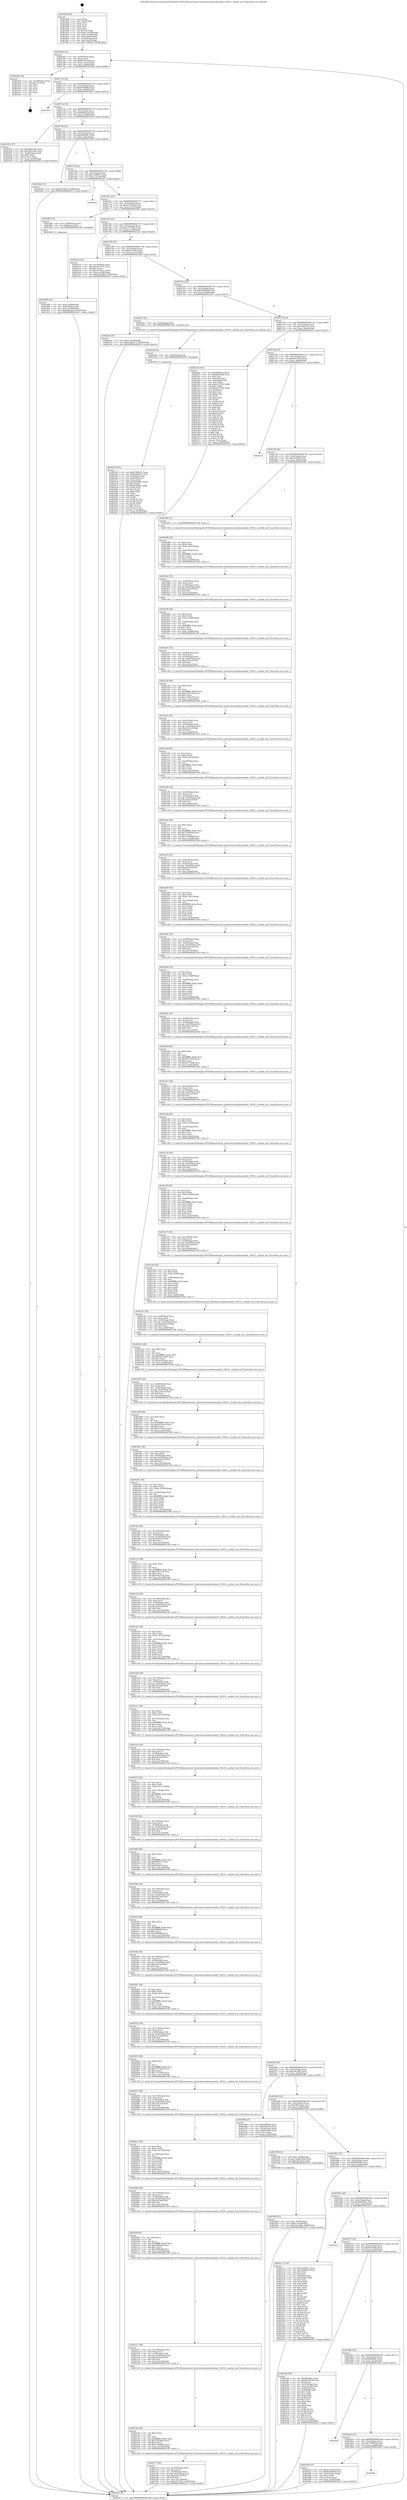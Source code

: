 digraph "0x4016d0" {
  label = "0x4016d0 (/mnt/c/Users/mathe/Desktop/tcc/POCII/binaries/extr_hashcatsrcmodulesmodule_10410.c_module_init_Final-ollvm.out::main(0))"
  labelloc = "t"
  node[shape=record]

  Entry [label="",width=0.3,height=0.3,shape=circle,fillcolor=black,style=filled]
  "0x4016fd" [label="{
     0x4016fd [23]\l
     | [instrs]\l
     &nbsp;&nbsp;0x4016fd \<+3\>: mov -0x58(%rbp),%eax\l
     &nbsp;&nbsp;0x401700 \<+2\>: mov %eax,%ecx\l
     &nbsp;&nbsp;0x401702 \<+6\>: sub $0x89e79c99,%ecx\l
     &nbsp;&nbsp;0x401708 \<+3\>: mov %eax,-0x5c(%rbp)\l
     &nbsp;&nbsp;0x40170b \<+3\>: mov %ecx,-0x60(%rbp)\l
     &nbsp;&nbsp;0x40170e \<+6\>: je 00000000004023db \<main+0xd0b\>\l
  }"]
  "0x4023db" [label="{
     0x4023db [19]\l
     | [instrs]\l
     &nbsp;&nbsp;0x4023db \<+3\>: mov -0x24(%rbp),%eax\l
     &nbsp;&nbsp;0x4023de \<+7\>: add $0x130,%rsp\l
     &nbsp;&nbsp;0x4023e5 \<+1\>: pop %rbx\l
     &nbsp;&nbsp;0x4023e6 \<+2\>: pop %r12\l
     &nbsp;&nbsp;0x4023e8 \<+2\>: pop %r14\l
     &nbsp;&nbsp;0x4023ea \<+2\>: pop %r15\l
     &nbsp;&nbsp;0x4023ec \<+1\>: pop %rbp\l
     &nbsp;&nbsp;0x4023ed \<+1\>: ret\l
  }"]
  "0x401714" [label="{
     0x401714 [22]\l
     | [instrs]\l
     &nbsp;&nbsp;0x401714 \<+5\>: jmp 0000000000401719 \<main+0x49\>\l
     &nbsp;&nbsp;0x401719 \<+3\>: mov -0x5c(%rbp),%eax\l
     &nbsp;&nbsp;0x40171c \<+5\>: sub $0x8d189d84,%eax\l
     &nbsp;&nbsp;0x401721 \<+3\>: mov %eax,-0x64(%rbp)\l
     &nbsp;&nbsp;0x401724 \<+6\>: je 00000000004018e3 \<main+0x213\>\l
  }"]
  Exit [label="",width=0.3,height=0.3,shape=circle,fillcolor=black,style=filled,peripheries=2]
  "0x4018e3" [label="{
     0x4018e3\l
  }", style=dashed]
  "0x40172a" [label="{
     0x40172a [22]\l
     | [instrs]\l
     &nbsp;&nbsp;0x40172a \<+5\>: jmp 000000000040172f \<main+0x5f\>\l
     &nbsp;&nbsp;0x40172f \<+3\>: mov -0x5c(%rbp),%eax\l
     &nbsp;&nbsp;0x401732 \<+5\>: sub $0x8d8cfaed,%eax\l
     &nbsp;&nbsp;0x401737 \<+3\>: mov %eax,-0x68(%rbp)\l
     &nbsp;&nbsp;0x40173a \<+6\>: je 000000000040191d \<main+0x24d\>\l
  }"]
  "0x402259" [label="{
     0x402259 [93]\l
     | [instrs]\l
     &nbsp;&nbsp;0x402259 \<+5\>: mov $0xa749847c,%eax\l
     &nbsp;&nbsp;0x40225e \<+5\>: mov $0xa000a047,%ecx\l
     &nbsp;&nbsp;0x402263 \<+7\>: mov 0x4050c4,%edx\l
     &nbsp;&nbsp;0x40226a \<+7\>: mov 0x405084,%esi\l
     &nbsp;&nbsp;0x402271 \<+3\>: mov %edx,%r8d\l
     &nbsp;&nbsp;0x402274 \<+7\>: add $0xa87990b1,%r8d\l
     &nbsp;&nbsp;0x40227b \<+4\>: sub $0x1,%r8d\l
     &nbsp;&nbsp;0x40227f \<+7\>: sub $0xa87990b1,%r8d\l
     &nbsp;&nbsp;0x402286 \<+4\>: imul %r8d,%edx\l
     &nbsp;&nbsp;0x40228a \<+3\>: and $0x1,%edx\l
     &nbsp;&nbsp;0x40228d \<+3\>: cmp $0x0,%edx\l
     &nbsp;&nbsp;0x402290 \<+4\>: sete %r9b\l
     &nbsp;&nbsp;0x402294 \<+3\>: cmp $0xa,%esi\l
     &nbsp;&nbsp;0x402297 \<+4\>: setl %r10b\l
     &nbsp;&nbsp;0x40229b \<+3\>: mov %r9b,%r11b\l
     &nbsp;&nbsp;0x40229e \<+3\>: and %r10b,%r11b\l
     &nbsp;&nbsp;0x4022a1 \<+3\>: xor %r10b,%r9b\l
     &nbsp;&nbsp;0x4022a4 \<+3\>: or %r9b,%r11b\l
     &nbsp;&nbsp;0x4022a7 \<+4\>: test $0x1,%r11b\l
     &nbsp;&nbsp;0x4022ab \<+3\>: cmovne %ecx,%eax\l
     &nbsp;&nbsp;0x4022ae \<+3\>: mov %eax,-0x58(%rbp)\l
     &nbsp;&nbsp;0x4022b1 \<+5\>: jmp 0000000000402413 \<main+0xd43\>\l
  }"]
  "0x40191d" [label="{
     0x40191d [27]\l
     | [instrs]\l
     &nbsp;&nbsp;0x40191d \<+5\>: mov $0x6981624e,%eax\l
     &nbsp;&nbsp;0x401922 \<+5\>: mov $0x5841e9ae,%ecx\l
     &nbsp;&nbsp;0x401927 \<+3\>: mov -0x28(%rbp),%edx\l
     &nbsp;&nbsp;0x40192a \<+3\>: cmp $0x0,%edx\l
     &nbsp;&nbsp;0x40192d \<+3\>: cmove %ecx,%eax\l
     &nbsp;&nbsp;0x401930 \<+3\>: mov %eax,-0x58(%rbp)\l
     &nbsp;&nbsp;0x401933 \<+5\>: jmp 0000000000402413 \<main+0xd43\>\l
  }"]
  "0x401740" [label="{
     0x401740 [22]\l
     | [instrs]\l
     &nbsp;&nbsp;0x401740 \<+5\>: jmp 0000000000401745 \<main+0x75\>\l
     &nbsp;&nbsp;0x401745 \<+3\>: mov -0x5c(%rbp),%eax\l
     &nbsp;&nbsp;0x401748 \<+5\>: sub $0xa000a047,%eax\l
     &nbsp;&nbsp;0x40174d \<+3\>: mov %eax,-0x6c(%rbp)\l
     &nbsp;&nbsp;0x401750 \<+6\>: je 00000000004022b6 \<main+0xbe6\>\l
  }"]
  "0x402250" [label="{
     0x402250 [9]\l
     | [instrs]\l
     &nbsp;&nbsp;0x402250 \<+4\>: mov -0x50(%rbp),%rdi\l
     &nbsp;&nbsp;0x402254 \<+5\>: call 0000000000401030 \<free@plt\>\l
     | [calls]\l
     &nbsp;&nbsp;0x401030 \{1\} (unknown)\l
  }"]
  "0x4022b6" [label="{
     0x4022b6 [12]\l
     | [instrs]\l
     &nbsp;&nbsp;0x4022b6 \<+7\>: movl $0xdf3756e3,-0x58(%rbp)\l
     &nbsp;&nbsp;0x4022bd \<+5\>: jmp 0000000000402413 \<main+0xd43\>\l
  }"]
  "0x401756" [label="{
     0x401756 [22]\l
     | [instrs]\l
     &nbsp;&nbsp;0x401756 \<+5\>: jmp 000000000040175b \<main+0x8b\>\l
     &nbsp;&nbsp;0x40175b \<+3\>: mov -0x5c(%rbp),%eax\l
     &nbsp;&nbsp;0x40175e \<+5\>: sub $0xa749847c,%eax\l
     &nbsp;&nbsp;0x401763 \<+3\>: mov %eax,-0x70(%rbp)\l
     &nbsp;&nbsp;0x401766 \<+6\>: je 00000000004023ee \<main+0xd1e\>\l
  }"]
  "0x402175" [label="{
     0x402175 [45]\l
     | [instrs]\l
     &nbsp;&nbsp;0x402175 \<+6\>: mov -0x144(%rbp),%ecx\l
     &nbsp;&nbsp;0x40217b \<+3\>: imul %eax,%ecx\l
     &nbsp;&nbsp;0x40217e \<+4\>: mov -0x50(%rbp),%rdi\l
     &nbsp;&nbsp;0x402182 \<+4\>: movslq -0x54(%rbp),%r8\l
     &nbsp;&nbsp;0x402186 \<+7\>: imul $0x1d0,%r8,%r8\l
     &nbsp;&nbsp;0x40218d \<+3\>: add %r8,%rdi\l
     &nbsp;&nbsp;0x402190 \<+6\>: mov %ecx,0x1c8(%rdi)\l
     &nbsp;&nbsp;0x402196 \<+7\>: movl $0xc237745e,-0x58(%rbp)\l
     &nbsp;&nbsp;0x40219d \<+5\>: jmp 0000000000402413 \<main+0xd43\>\l
  }"]
  "0x4023ee" [label="{
     0x4023ee\l
  }", style=dashed]
  "0x40176c" [label="{
     0x40176c [22]\l
     | [instrs]\l
     &nbsp;&nbsp;0x40176c \<+5\>: jmp 0000000000401771 \<main+0xa1\>\l
     &nbsp;&nbsp;0x401771 \<+3\>: mov -0x5c(%rbp),%eax\l
     &nbsp;&nbsp;0x401774 \<+5\>: sub $0xb3155a10,%eax\l
     &nbsp;&nbsp;0x401779 \<+3\>: mov %eax,-0x74(%rbp)\l
     &nbsp;&nbsp;0x40177c \<+6\>: je 00000000004018fb \<main+0x22b\>\l
  }"]
  "0x40214d" [label="{
     0x40214d [40]\l
     | [instrs]\l
     &nbsp;&nbsp;0x40214d \<+5\>: mov $0x2,%ecx\l
     &nbsp;&nbsp;0x402152 \<+1\>: cltd\l
     &nbsp;&nbsp;0x402153 \<+2\>: idiv %ecx\l
     &nbsp;&nbsp;0x402155 \<+6\>: imul $0xfffffffe,%edx,%ecx\l
     &nbsp;&nbsp;0x40215b \<+6\>: sub $0x5182d9b3,%ecx\l
     &nbsp;&nbsp;0x402161 \<+3\>: add $0x1,%ecx\l
     &nbsp;&nbsp;0x402164 \<+6\>: add $0x5182d9b3,%ecx\l
     &nbsp;&nbsp;0x40216a \<+6\>: mov %ecx,-0x144(%rbp)\l
     &nbsp;&nbsp;0x402170 \<+5\>: call 0000000000401160 \<next_i\>\l
     | [calls]\l
     &nbsp;&nbsp;0x401160 \{1\} (/mnt/c/Users/mathe/Desktop/tcc/POCII/binaries/extr_hashcatsrcmodulesmodule_10410.c_module_init_Final-ollvm.out::next_i)\l
  }"]
  "0x4018fb" [label="{
     0x4018fb [13]\l
     | [instrs]\l
     &nbsp;&nbsp;0x4018fb \<+4\>: mov -0x40(%rbp),%rax\l
     &nbsp;&nbsp;0x4018ff \<+4\>: mov 0x8(%rax),%rdi\l
     &nbsp;&nbsp;0x401903 \<+5\>: call 0000000000401060 \<atoi@plt\>\l
     | [calls]\l
     &nbsp;&nbsp;0x401060 \{1\} (unknown)\l
  }"]
  "0x401782" [label="{
     0x401782 [22]\l
     | [instrs]\l
     &nbsp;&nbsp;0x401782 \<+5\>: jmp 0000000000401787 \<main+0xb7\>\l
     &nbsp;&nbsp;0x401787 \<+3\>: mov -0x5c(%rbp),%eax\l
     &nbsp;&nbsp;0x40178a \<+5\>: sub $0xc237745e,%eax\l
     &nbsp;&nbsp;0x40178f \<+3\>: mov %eax,-0x78(%rbp)\l
     &nbsp;&nbsp;0x401792 \<+6\>: je 00000000004021a2 \<main+0xad2\>\l
  }"]
  "0x402127" [label="{
     0x402127 [38]\l
     | [instrs]\l
     &nbsp;&nbsp;0x402127 \<+6\>: mov -0x140(%rbp),%ecx\l
     &nbsp;&nbsp;0x40212d \<+3\>: imul %eax,%ecx\l
     &nbsp;&nbsp;0x402130 \<+4\>: mov -0x50(%rbp),%rdi\l
     &nbsp;&nbsp;0x402134 \<+4\>: movslq -0x54(%rbp),%r8\l
     &nbsp;&nbsp;0x402138 \<+7\>: imul $0x1d0,%r8,%r8\l
     &nbsp;&nbsp;0x40213f \<+3\>: add %r8,%rdi\l
     &nbsp;&nbsp;0x402142 \<+6\>: mov %ecx,0x1c4(%rdi)\l
     &nbsp;&nbsp;0x402148 \<+5\>: call 0000000000401160 \<next_i\>\l
     | [calls]\l
     &nbsp;&nbsp;0x401160 \{1\} (/mnt/c/Users/mathe/Desktop/tcc/POCII/binaries/extr_hashcatsrcmodulesmodule_10410.c_module_init_Final-ollvm.out::next_i)\l
  }"]
  "0x4021a2" [label="{
     0x4021a2 [31]\l
     | [instrs]\l
     &nbsp;&nbsp;0x4021a2 \<+3\>: mov -0x54(%rbp),%eax\l
     &nbsp;&nbsp;0x4021a5 \<+5\>: add $0xc81c012c,%eax\l
     &nbsp;&nbsp;0x4021aa \<+3\>: add $0x1,%eax\l
     &nbsp;&nbsp;0x4021ad \<+5\>: sub $0xc81c012c,%eax\l
     &nbsp;&nbsp;0x4021b2 \<+3\>: mov %eax,-0x54(%rbp)\l
     &nbsp;&nbsp;0x4021b5 \<+7\>: movl $0x534ce8f3,-0x58(%rbp)\l
     &nbsp;&nbsp;0x4021bc \<+5\>: jmp 0000000000402413 \<main+0xd43\>\l
  }"]
  "0x401798" [label="{
     0x401798 [22]\l
     | [instrs]\l
     &nbsp;&nbsp;0x401798 \<+5\>: jmp 000000000040179d \<main+0xcd\>\l
     &nbsp;&nbsp;0x40179d \<+3\>: mov -0x5c(%rbp),%eax\l
     &nbsp;&nbsp;0x4017a0 \<+5\>: sub $0xdf3756e3,%eax\l
     &nbsp;&nbsp;0x4017a5 \<+3\>: mov %eax,-0x7c(%rbp)\l
     &nbsp;&nbsp;0x4017a8 \<+6\>: je 00000000004022df \<main+0xc0f\>\l
  }"]
  "0x4020ff" [label="{
     0x4020ff [40]\l
     | [instrs]\l
     &nbsp;&nbsp;0x4020ff \<+5\>: mov $0x2,%ecx\l
     &nbsp;&nbsp;0x402104 \<+1\>: cltd\l
     &nbsp;&nbsp;0x402105 \<+2\>: idiv %ecx\l
     &nbsp;&nbsp;0x402107 \<+6\>: imul $0xfffffffe,%edx,%ecx\l
     &nbsp;&nbsp;0x40210d \<+6\>: add $0xa06f0e48,%ecx\l
     &nbsp;&nbsp;0x402113 \<+3\>: add $0x1,%ecx\l
     &nbsp;&nbsp;0x402116 \<+6\>: sub $0xa06f0e48,%ecx\l
     &nbsp;&nbsp;0x40211c \<+6\>: mov %ecx,-0x140(%rbp)\l
     &nbsp;&nbsp;0x402122 \<+5\>: call 0000000000401160 \<next_i\>\l
     | [calls]\l
     &nbsp;&nbsp;0x401160 \{1\} (/mnt/c/Users/mathe/Desktop/tcc/POCII/binaries/extr_hashcatsrcmodulesmodule_10410.c_module_init_Final-ollvm.out::next_i)\l
  }"]
  "0x4022df" [label="{
     0x4022df [19]\l
     | [instrs]\l
     &nbsp;&nbsp;0x4022df \<+7\>: movl $0x0,-0x30(%rbp)\l
     &nbsp;&nbsp;0x4022e6 \<+7\>: movl $0x339de713,-0x58(%rbp)\l
     &nbsp;&nbsp;0x4022ed \<+5\>: jmp 0000000000402413 \<main+0xd43\>\l
  }"]
  "0x4017ae" [label="{
     0x4017ae [22]\l
     | [instrs]\l
     &nbsp;&nbsp;0x4017ae \<+5\>: jmp 00000000004017b3 \<main+0xe3\>\l
     &nbsp;&nbsp;0x4017b3 \<+3\>: mov -0x5c(%rbp),%eax\l
     &nbsp;&nbsp;0x4017b6 \<+5\>: sub $0x28d66509,%eax\l
     &nbsp;&nbsp;0x4017bb \<+3\>: mov %eax,-0x80(%rbp)\l
     &nbsp;&nbsp;0x4017be \<+6\>: je 0000000000402247 \<main+0xb77\>\l
  }"]
  "0x4020d9" [label="{
     0x4020d9 [38]\l
     | [instrs]\l
     &nbsp;&nbsp;0x4020d9 \<+6\>: mov -0x13c(%rbp),%ecx\l
     &nbsp;&nbsp;0x4020df \<+3\>: imul %eax,%ecx\l
     &nbsp;&nbsp;0x4020e2 \<+4\>: mov -0x50(%rbp),%rdi\l
     &nbsp;&nbsp;0x4020e6 \<+4\>: movslq -0x54(%rbp),%r8\l
     &nbsp;&nbsp;0x4020ea \<+7\>: imul $0x1d0,%r8,%r8\l
     &nbsp;&nbsp;0x4020f1 \<+3\>: add %r8,%rdi\l
     &nbsp;&nbsp;0x4020f4 \<+6\>: mov %ecx,0x1c0(%rdi)\l
     &nbsp;&nbsp;0x4020fa \<+5\>: call 0000000000401160 \<next_i\>\l
     | [calls]\l
     &nbsp;&nbsp;0x401160 \{1\} (/mnt/c/Users/mathe/Desktop/tcc/POCII/binaries/extr_hashcatsrcmodulesmodule_10410.c_module_init_Final-ollvm.out::next_i)\l
  }"]
  "0x402247" [label="{
     0x402247 [9]\l
     | [instrs]\l
     &nbsp;&nbsp;0x402247 \<+4\>: mov -0x50(%rbp),%rdi\l
     &nbsp;&nbsp;0x40224b \<+5\>: call 0000000000401240 \<module_init\>\l
     | [calls]\l
     &nbsp;&nbsp;0x401240 \{1\} (/mnt/c/Users/mathe/Desktop/tcc/POCII/binaries/extr_hashcatsrcmodulesmodule_10410.c_module_init_Final-ollvm.out::module_init)\l
  }"]
  "0x4017c4" [label="{
     0x4017c4 [25]\l
     | [instrs]\l
     &nbsp;&nbsp;0x4017c4 \<+5\>: jmp 00000000004017c9 \<main+0xf9\>\l
     &nbsp;&nbsp;0x4017c9 \<+3\>: mov -0x5c(%rbp),%eax\l
     &nbsp;&nbsp;0x4017cc \<+5\>: sub $0x339de713,%eax\l
     &nbsp;&nbsp;0x4017d1 \<+6\>: mov %eax,-0x84(%rbp)\l
     &nbsp;&nbsp;0x4017d7 \<+6\>: je 00000000004022f2 \<main+0xc22\>\l
  }"]
  "0x4020a1" [label="{
     0x4020a1 [56]\l
     | [instrs]\l
     &nbsp;&nbsp;0x4020a1 \<+2\>: xor %ecx,%ecx\l
     &nbsp;&nbsp;0x4020a3 \<+5\>: mov $0x2,%edx\l
     &nbsp;&nbsp;0x4020a8 \<+6\>: mov %edx,-0x138(%rbp)\l
     &nbsp;&nbsp;0x4020ae \<+1\>: cltd\l
     &nbsp;&nbsp;0x4020af \<+6\>: mov -0x138(%rbp),%esi\l
     &nbsp;&nbsp;0x4020b5 \<+2\>: idiv %esi\l
     &nbsp;&nbsp;0x4020b7 \<+6\>: imul $0xfffffffe,%edx,%edx\l
     &nbsp;&nbsp;0x4020bd \<+3\>: mov %ecx,%r9d\l
     &nbsp;&nbsp;0x4020c0 \<+3\>: sub %edx,%r9d\l
     &nbsp;&nbsp;0x4020c3 \<+2\>: mov %ecx,%edx\l
     &nbsp;&nbsp;0x4020c5 \<+3\>: sub $0x1,%edx\l
     &nbsp;&nbsp;0x4020c8 \<+3\>: add %edx,%r9d\l
     &nbsp;&nbsp;0x4020cb \<+3\>: sub %r9d,%ecx\l
     &nbsp;&nbsp;0x4020ce \<+6\>: mov %ecx,-0x13c(%rbp)\l
     &nbsp;&nbsp;0x4020d4 \<+5\>: call 0000000000401160 \<next_i\>\l
     | [calls]\l
     &nbsp;&nbsp;0x401160 \{1\} (/mnt/c/Users/mathe/Desktop/tcc/POCII/binaries/extr_hashcatsrcmodulesmodule_10410.c_module_init_Final-ollvm.out::next_i)\l
  }"]
  "0x4022f2" [label="{
     0x4022f2 [144]\l
     | [instrs]\l
     &nbsp;&nbsp;0x4022f2 \<+5\>: mov $0x6f80dfee,%eax\l
     &nbsp;&nbsp;0x4022f7 \<+5\>: mov $0x6db19efb,%ecx\l
     &nbsp;&nbsp;0x4022fc \<+2\>: mov $0x1,%dl\l
     &nbsp;&nbsp;0x4022fe \<+7\>: mov 0x4050c4,%esi\l
     &nbsp;&nbsp;0x402305 \<+7\>: mov 0x405084,%edi\l
     &nbsp;&nbsp;0x40230c \<+3\>: mov %esi,%r8d\l
     &nbsp;&nbsp;0x40230f \<+7\>: add $0x4c227290,%r8d\l
     &nbsp;&nbsp;0x402316 \<+4\>: sub $0x1,%r8d\l
     &nbsp;&nbsp;0x40231a \<+7\>: sub $0x4c227290,%r8d\l
     &nbsp;&nbsp;0x402321 \<+4\>: imul %r8d,%esi\l
     &nbsp;&nbsp;0x402325 \<+3\>: and $0x1,%esi\l
     &nbsp;&nbsp;0x402328 \<+3\>: cmp $0x0,%esi\l
     &nbsp;&nbsp;0x40232b \<+4\>: sete %r9b\l
     &nbsp;&nbsp;0x40232f \<+3\>: cmp $0xa,%edi\l
     &nbsp;&nbsp;0x402332 \<+4\>: setl %r10b\l
     &nbsp;&nbsp;0x402336 \<+3\>: mov %r9b,%r11b\l
     &nbsp;&nbsp;0x402339 \<+4\>: xor $0xff,%r11b\l
     &nbsp;&nbsp;0x40233d \<+3\>: mov %r10b,%bl\l
     &nbsp;&nbsp;0x402340 \<+3\>: xor $0xff,%bl\l
     &nbsp;&nbsp;0x402343 \<+3\>: xor $0x1,%dl\l
     &nbsp;&nbsp;0x402346 \<+3\>: mov %r11b,%r14b\l
     &nbsp;&nbsp;0x402349 \<+4\>: and $0xff,%r14b\l
     &nbsp;&nbsp;0x40234d \<+3\>: and %dl,%r9b\l
     &nbsp;&nbsp;0x402350 \<+3\>: mov %bl,%r15b\l
     &nbsp;&nbsp;0x402353 \<+4\>: and $0xff,%r15b\l
     &nbsp;&nbsp;0x402357 \<+3\>: and %dl,%r10b\l
     &nbsp;&nbsp;0x40235a \<+3\>: or %r9b,%r14b\l
     &nbsp;&nbsp;0x40235d \<+3\>: or %r10b,%r15b\l
     &nbsp;&nbsp;0x402360 \<+3\>: xor %r15b,%r14b\l
     &nbsp;&nbsp;0x402363 \<+3\>: or %bl,%r11b\l
     &nbsp;&nbsp;0x402366 \<+4\>: xor $0xff,%r11b\l
     &nbsp;&nbsp;0x40236a \<+3\>: or $0x1,%dl\l
     &nbsp;&nbsp;0x40236d \<+3\>: and %dl,%r11b\l
     &nbsp;&nbsp;0x402370 \<+3\>: or %r11b,%r14b\l
     &nbsp;&nbsp;0x402373 \<+4\>: test $0x1,%r14b\l
     &nbsp;&nbsp;0x402377 \<+3\>: cmovne %ecx,%eax\l
     &nbsp;&nbsp;0x40237a \<+3\>: mov %eax,-0x58(%rbp)\l
     &nbsp;&nbsp;0x40237d \<+5\>: jmp 0000000000402413 \<main+0xd43\>\l
  }"]
  "0x4017dd" [label="{
     0x4017dd [25]\l
     | [instrs]\l
     &nbsp;&nbsp;0x4017dd \<+5\>: jmp 00000000004017e2 \<main+0x112\>\l
     &nbsp;&nbsp;0x4017e2 \<+3\>: mov -0x5c(%rbp),%eax\l
     &nbsp;&nbsp;0x4017e5 \<+5\>: sub $0x4e612d7d,%eax\l
     &nbsp;&nbsp;0x4017ea \<+6\>: mov %eax,-0x88(%rbp)\l
     &nbsp;&nbsp;0x4017f0 \<+6\>: je 00000000004022ce \<main+0xbfe\>\l
  }"]
  "0x40207b" [label="{
     0x40207b [38]\l
     | [instrs]\l
     &nbsp;&nbsp;0x40207b \<+6\>: mov -0x134(%rbp),%ecx\l
     &nbsp;&nbsp;0x402081 \<+3\>: imul %eax,%ecx\l
     &nbsp;&nbsp;0x402084 \<+4\>: mov -0x50(%rbp),%rdi\l
     &nbsp;&nbsp;0x402088 \<+4\>: movslq -0x54(%rbp),%r8\l
     &nbsp;&nbsp;0x40208c \<+7\>: imul $0x1d0,%r8,%r8\l
     &nbsp;&nbsp;0x402093 \<+3\>: add %r8,%rdi\l
     &nbsp;&nbsp;0x402096 \<+6\>: mov %ecx,0x1a8(%rdi)\l
     &nbsp;&nbsp;0x40209c \<+5\>: call 0000000000401160 \<next_i\>\l
     | [calls]\l
     &nbsp;&nbsp;0x401160 \{1\} (/mnt/c/Users/mathe/Desktop/tcc/POCII/binaries/extr_hashcatsrcmodulesmodule_10410.c_module_init_Final-ollvm.out::next_i)\l
  }"]
  "0x4022ce" [label="{
     0x4022ce\l
  }", style=dashed]
  "0x4017f6" [label="{
     0x4017f6 [25]\l
     | [instrs]\l
     &nbsp;&nbsp;0x4017f6 \<+5\>: jmp 00000000004017fb \<main+0x12b\>\l
     &nbsp;&nbsp;0x4017fb \<+3\>: mov -0x5c(%rbp),%eax\l
     &nbsp;&nbsp;0x4017fe \<+5\>: sub $0x53436f1f,%eax\l
     &nbsp;&nbsp;0x401803 \<+6\>: mov %eax,-0x8c(%rbp)\l
     &nbsp;&nbsp;0x401809 \<+6\>: je 0000000000401981 \<main+0x2b1\>\l
  }"]
  "0x402053" [label="{
     0x402053 [40]\l
     | [instrs]\l
     &nbsp;&nbsp;0x402053 \<+5\>: mov $0x2,%ecx\l
     &nbsp;&nbsp;0x402058 \<+1\>: cltd\l
     &nbsp;&nbsp;0x402059 \<+2\>: idiv %ecx\l
     &nbsp;&nbsp;0x40205b \<+6\>: imul $0xfffffffe,%edx,%ecx\l
     &nbsp;&nbsp;0x402061 \<+6\>: add $0x73733e05,%ecx\l
     &nbsp;&nbsp;0x402067 \<+3\>: add $0x1,%ecx\l
     &nbsp;&nbsp;0x40206a \<+6\>: sub $0x73733e05,%ecx\l
     &nbsp;&nbsp;0x402070 \<+6\>: mov %ecx,-0x134(%rbp)\l
     &nbsp;&nbsp;0x402076 \<+5\>: call 0000000000401160 \<next_i\>\l
     | [calls]\l
     &nbsp;&nbsp;0x401160 \{1\} (/mnt/c/Users/mathe/Desktop/tcc/POCII/binaries/extr_hashcatsrcmodulesmodule_10410.c_module_init_Final-ollvm.out::next_i)\l
  }"]
  "0x401981" [label="{
     0x401981 [5]\l
     | [instrs]\l
     &nbsp;&nbsp;0x401981 \<+5\>: call 0000000000401160 \<next_i\>\l
     | [calls]\l
     &nbsp;&nbsp;0x401160 \{1\} (/mnt/c/Users/mathe/Desktop/tcc/POCII/binaries/extr_hashcatsrcmodulesmodule_10410.c_module_init_Final-ollvm.out::next_i)\l
  }"]
  "0x40180f" [label="{
     0x40180f [25]\l
     | [instrs]\l
     &nbsp;&nbsp;0x40180f \<+5\>: jmp 0000000000401814 \<main+0x144\>\l
     &nbsp;&nbsp;0x401814 \<+3\>: mov -0x5c(%rbp),%eax\l
     &nbsp;&nbsp;0x401817 \<+5\>: sub $0x534ce8f3,%eax\l
     &nbsp;&nbsp;0x40181c \<+6\>: mov %eax,-0x90(%rbp)\l
     &nbsp;&nbsp;0x401822 \<+6\>: je 0000000000401966 \<main+0x296\>\l
  }"]
  "0x40202d" [label="{
     0x40202d [38]\l
     | [instrs]\l
     &nbsp;&nbsp;0x40202d \<+6\>: mov -0x130(%rbp),%ecx\l
     &nbsp;&nbsp;0x402033 \<+3\>: imul %eax,%ecx\l
     &nbsp;&nbsp;0x402036 \<+4\>: mov -0x50(%rbp),%rdi\l
     &nbsp;&nbsp;0x40203a \<+4\>: movslq -0x54(%rbp),%r8\l
     &nbsp;&nbsp;0x40203e \<+7\>: imul $0x1d0,%r8,%r8\l
     &nbsp;&nbsp;0x402045 \<+3\>: add %r8,%rdi\l
     &nbsp;&nbsp;0x402048 \<+6\>: mov %ecx,0x188(%rdi)\l
     &nbsp;&nbsp;0x40204e \<+5\>: call 0000000000401160 \<next_i\>\l
     | [calls]\l
     &nbsp;&nbsp;0x401160 \{1\} (/mnt/c/Users/mathe/Desktop/tcc/POCII/binaries/extr_hashcatsrcmodulesmodule_10410.c_module_init_Final-ollvm.out::next_i)\l
  }"]
  "0x401966" [label="{
     0x401966 [27]\l
     | [instrs]\l
     &nbsp;&nbsp;0x401966 \<+5\>: mov $0x60ff196c,%eax\l
     &nbsp;&nbsp;0x40196b \<+5\>: mov $0x53436f1f,%ecx\l
     &nbsp;&nbsp;0x401970 \<+3\>: mov -0x54(%rbp),%edx\l
     &nbsp;&nbsp;0x401973 \<+3\>: cmp -0x48(%rbp),%edx\l
     &nbsp;&nbsp;0x401976 \<+3\>: cmovl %ecx,%eax\l
     &nbsp;&nbsp;0x401979 \<+3\>: mov %eax,-0x58(%rbp)\l
     &nbsp;&nbsp;0x40197c \<+5\>: jmp 0000000000402413 \<main+0xd43\>\l
  }"]
  "0x401828" [label="{
     0x401828 [25]\l
     | [instrs]\l
     &nbsp;&nbsp;0x401828 \<+5\>: jmp 000000000040182d \<main+0x15d\>\l
     &nbsp;&nbsp;0x40182d \<+3\>: mov -0x5c(%rbp),%eax\l
     &nbsp;&nbsp;0x401830 \<+5\>: sub $0x5841e9ae,%eax\l
     &nbsp;&nbsp;0x401835 \<+6\>: mov %eax,-0x94(%rbp)\l
     &nbsp;&nbsp;0x40183b \<+6\>: je 0000000000401938 \<main+0x268\>\l
  }"]
  "0x402001" [label="{
     0x402001 [44]\l
     | [instrs]\l
     &nbsp;&nbsp;0x402001 \<+2\>: xor %ecx,%ecx\l
     &nbsp;&nbsp;0x402003 \<+5\>: mov $0x2,%edx\l
     &nbsp;&nbsp;0x402008 \<+6\>: mov %edx,-0x12c(%rbp)\l
     &nbsp;&nbsp;0x40200e \<+1\>: cltd\l
     &nbsp;&nbsp;0x40200f \<+6\>: mov -0x12c(%rbp),%esi\l
     &nbsp;&nbsp;0x402015 \<+2\>: idiv %esi\l
     &nbsp;&nbsp;0x402017 \<+6\>: imul $0xfffffffe,%edx,%edx\l
     &nbsp;&nbsp;0x40201d \<+3\>: sub $0x1,%ecx\l
     &nbsp;&nbsp;0x402020 \<+2\>: sub %ecx,%edx\l
     &nbsp;&nbsp;0x402022 \<+6\>: mov %edx,-0x130(%rbp)\l
     &nbsp;&nbsp;0x402028 \<+5\>: call 0000000000401160 \<next_i\>\l
     | [calls]\l
     &nbsp;&nbsp;0x401160 \{1\} (/mnt/c/Users/mathe/Desktop/tcc/POCII/binaries/extr_hashcatsrcmodulesmodule_10410.c_module_init_Final-ollvm.out::next_i)\l
  }"]
  "0x401938" [label="{
     0x401938 [23]\l
     | [instrs]\l
     &nbsp;&nbsp;0x401938 \<+7\>: movl $0x1,-0x48(%rbp)\l
     &nbsp;&nbsp;0x40193f \<+4\>: movslq -0x48(%rbp),%rax\l
     &nbsp;&nbsp;0x401943 \<+7\>: imul $0x1d0,%rax,%rdi\l
     &nbsp;&nbsp;0x40194a \<+5\>: call 0000000000401050 \<malloc@plt\>\l
     | [calls]\l
     &nbsp;&nbsp;0x401050 \{1\} (unknown)\l
  }"]
  "0x401841" [label="{
     0x401841 [25]\l
     | [instrs]\l
     &nbsp;&nbsp;0x401841 \<+5\>: jmp 0000000000401846 \<main+0x176\>\l
     &nbsp;&nbsp;0x401846 \<+3\>: mov -0x5c(%rbp),%eax\l
     &nbsp;&nbsp;0x401849 \<+5\>: sub $0x60ff196c,%eax\l
     &nbsp;&nbsp;0x40184e \<+6\>: mov %eax,-0x98(%rbp)\l
     &nbsp;&nbsp;0x401854 \<+6\>: je 00000000004021c1 \<main+0xaf1\>\l
  }"]
  "0x401fdb" [label="{
     0x401fdb [38]\l
     | [instrs]\l
     &nbsp;&nbsp;0x401fdb \<+6\>: mov -0x128(%rbp),%ecx\l
     &nbsp;&nbsp;0x401fe1 \<+3\>: imul %eax,%ecx\l
     &nbsp;&nbsp;0x401fe4 \<+4\>: mov -0x50(%rbp),%rdi\l
     &nbsp;&nbsp;0x401fe8 \<+4\>: movslq -0x54(%rbp),%r8\l
     &nbsp;&nbsp;0x401fec \<+7\>: imul $0x1d0,%r8,%r8\l
     &nbsp;&nbsp;0x401ff3 \<+3\>: add %r8,%rdi\l
     &nbsp;&nbsp;0x401ff6 \<+6\>: mov %ecx,0x184(%rdi)\l
     &nbsp;&nbsp;0x401ffc \<+5\>: call 0000000000401160 \<next_i\>\l
     | [calls]\l
     &nbsp;&nbsp;0x401160 \{1\} (/mnt/c/Users/mathe/Desktop/tcc/POCII/binaries/extr_hashcatsrcmodulesmodule_10410.c_module_init_Final-ollvm.out::next_i)\l
  }"]
  "0x4021c1" [label="{
     0x4021c1 [134]\l
     | [instrs]\l
     &nbsp;&nbsp;0x4021c1 \<+5\>: mov $0xa749847c,%eax\l
     &nbsp;&nbsp;0x4021c6 \<+5\>: mov $0x28d66509,%ecx\l
     &nbsp;&nbsp;0x4021cb \<+2\>: mov $0x1,%dl\l
     &nbsp;&nbsp;0x4021cd \<+2\>: xor %esi,%esi\l
     &nbsp;&nbsp;0x4021cf \<+7\>: mov 0x4050c4,%edi\l
     &nbsp;&nbsp;0x4021d6 \<+8\>: mov 0x405084,%r8d\l
     &nbsp;&nbsp;0x4021de \<+3\>: sub $0x1,%esi\l
     &nbsp;&nbsp;0x4021e1 \<+3\>: mov %edi,%r9d\l
     &nbsp;&nbsp;0x4021e4 \<+3\>: add %esi,%r9d\l
     &nbsp;&nbsp;0x4021e7 \<+4\>: imul %r9d,%edi\l
     &nbsp;&nbsp;0x4021eb \<+3\>: and $0x1,%edi\l
     &nbsp;&nbsp;0x4021ee \<+3\>: cmp $0x0,%edi\l
     &nbsp;&nbsp;0x4021f1 \<+4\>: sete %r10b\l
     &nbsp;&nbsp;0x4021f5 \<+4\>: cmp $0xa,%r8d\l
     &nbsp;&nbsp;0x4021f9 \<+4\>: setl %r11b\l
     &nbsp;&nbsp;0x4021fd \<+3\>: mov %r10b,%bl\l
     &nbsp;&nbsp;0x402200 \<+3\>: xor $0xff,%bl\l
     &nbsp;&nbsp;0x402203 \<+3\>: mov %r11b,%r14b\l
     &nbsp;&nbsp;0x402206 \<+4\>: xor $0xff,%r14b\l
     &nbsp;&nbsp;0x40220a \<+3\>: xor $0x1,%dl\l
     &nbsp;&nbsp;0x40220d \<+3\>: mov %bl,%r15b\l
     &nbsp;&nbsp;0x402210 \<+4\>: and $0xff,%r15b\l
     &nbsp;&nbsp;0x402214 \<+3\>: and %dl,%r10b\l
     &nbsp;&nbsp;0x402217 \<+3\>: mov %r14b,%r12b\l
     &nbsp;&nbsp;0x40221a \<+4\>: and $0xff,%r12b\l
     &nbsp;&nbsp;0x40221e \<+3\>: and %dl,%r11b\l
     &nbsp;&nbsp;0x402221 \<+3\>: or %r10b,%r15b\l
     &nbsp;&nbsp;0x402224 \<+3\>: or %r11b,%r12b\l
     &nbsp;&nbsp;0x402227 \<+3\>: xor %r12b,%r15b\l
     &nbsp;&nbsp;0x40222a \<+3\>: or %r14b,%bl\l
     &nbsp;&nbsp;0x40222d \<+3\>: xor $0xff,%bl\l
     &nbsp;&nbsp;0x402230 \<+3\>: or $0x1,%dl\l
     &nbsp;&nbsp;0x402233 \<+2\>: and %dl,%bl\l
     &nbsp;&nbsp;0x402235 \<+3\>: or %bl,%r15b\l
     &nbsp;&nbsp;0x402238 \<+4\>: test $0x1,%r15b\l
     &nbsp;&nbsp;0x40223c \<+3\>: cmovne %ecx,%eax\l
     &nbsp;&nbsp;0x40223f \<+3\>: mov %eax,-0x58(%rbp)\l
     &nbsp;&nbsp;0x402242 \<+5\>: jmp 0000000000402413 \<main+0xd43\>\l
  }"]
  "0x40185a" [label="{
     0x40185a [25]\l
     | [instrs]\l
     &nbsp;&nbsp;0x40185a \<+5\>: jmp 000000000040185f \<main+0x18f\>\l
     &nbsp;&nbsp;0x40185f \<+3\>: mov -0x5c(%rbp),%eax\l
     &nbsp;&nbsp;0x401862 \<+5\>: sub $0x6981624e,%eax\l
     &nbsp;&nbsp;0x401867 \<+6\>: mov %eax,-0x9c(%rbp)\l
     &nbsp;&nbsp;0x40186d \<+6\>: je 00000000004022c2 \<main+0xbf2\>\l
  }"]
  "0x401fb3" [label="{
     0x401fb3 [40]\l
     | [instrs]\l
     &nbsp;&nbsp;0x401fb3 \<+5\>: mov $0x2,%ecx\l
     &nbsp;&nbsp;0x401fb8 \<+1\>: cltd\l
     &nbsp;&nbsp;0x401fb9 \<+2\>: idiv %ecx\l
     &nbsp;&nbsp;0x401fbb \<+6\>: imul $0xfffffffe,%edx,%ecx\l
     &nbsp;&nbsp;0x401fc1 \<+6\>: sub $0x5ff99948,%ecx\l
     &nbsp;&nbsp;0x401fc7 \<+3\>: add $0x1,%ecx\l
     &nbsp;&nbsp;0x401fca \<+6\>: add $0x5ff99948,%ecx\l
     &nbsp;&nbsp;0x401fd0 \<+6\>: mov %ecx,-0x128(%rbp)\l
     &nbsp;&nbsp;0x401fd6 \<+5\>: call 0000000000401160 \<next_i\>\l
     | [calls]\l
     &nbsp;&nbsp;0x401160 \{1\} (/mnt/c/Users/mathe/Desktop/tcc/POCII/binaries/extr_hashcatsrcmodulesmodule_10410.c_module_init_Final-ollvm.out::next_i)\l
  }"]
  "0x4022c2" [label="{
     0x4022c2\l
  }", style=dashed]
  "0x401873" [label="{
     0x401873 [25]\l
     | [instrs]\l
     &nbsp;&nbsp;0x401873 \<+5\>: jmp 0000000000401878 \<main+0x1a8\>\l
     &nbsp;&nbsp;0x401878 \<+3\>: mov -0x5c(%rbp),%eax\l
     &nbsp;&nbsp;0x40187b \<+5\>: sub $0x6db19efb,%eax\l
     &nbsp;&nbsp;0x401880 \<+6\>: mov %eax,-0xa0(%rbp)\l
     &nbsp;&nbsp;0x401886 \<+6\>: je 0000000000402382 \<main+0xcb2\>\l
  }"]
  "0x401f8d" [label="{
     0x401f8d [38]\l
     | [instrs]\l
     &nbsp;&nbsp;0x401f8d \<+6\>: mov -0x124(%rbp),%ecx\l
     &nbsp;&nbsp;0x401f93 \<+3\>: imul %eax,%ecx\l
     &nbsp;&nbsp;0x401f96 \<+4\>: mov -0x50(%rbp),%rdi\l
     &nbsp;&nbsp;0x401f9a \<+4\>: movslq -0x54(%rbp),%r8\l
     &nbsp;&nbsp;0x401f9e \<+7\>: imul $0x1d0,%r8,%r8\l
     &nbsp;&nbsp;0x401fa5 \<+3\>: add %r8,%rdi\l
     &nbsp;&nbsp;0x401fa8 \<+6\>: mov %ecx,0x180(%rdi)\l
     &nbsp;&nbsp;0x401fae \<+5\>: call 0000000000401160 \<next_i\>\l
     | [calls]\l
     &nbsp;&nbsp;0x401160 \{1\} (/mnt/c/Users/mathe/Desktop/tcc/POCII/binaries/extr_hashcatsrcmodulesmodule_10410.c_module_init_Final-ollvm.out::next_i)\l
  }"]
  "0x402382" [label="{
     0x402382 [89]\l
     | [instrs]\l
     &nbsp;&nbsp;0x402382 \<+5\>: mov $0x6f80dfee,%eax\l
     &nbsp;&nbsp;0x402387 \<+5\>: mov $0x89e79c99,%ecx\l
     &nbsp;&nbsp;0x40238c \<+2\>: xor %edx,%edx\l
     &nbsp;&nbsp;0x40238e \<+3\>: mov -0x30(%rbp),%esi\l
     &nbsp;&nbsp;0x402391 \<+3\>: mov %esi,-0x24(%rbp)\l
     &nbsp;&nbsp;0x402394 \<+7\>: mov 0x4050c4,%esi\l
     &nbsp;&nbsp;0x40239b \<+7\>: mov 0x405084,%edi\l
     &nbsp;&nbsp;0x4023a2 \<+3\>: sub $0x1,%edx\l
     &nbsp;&nbsp;0x4023a5 \<+3\>: mov %esi,%r8d\l
     &nbsp;&nbsp;0x4023a8 \<+3\>: add %edx,%r8d\l
     &nbsp;&nbsp;0x4023ab \<+4\>: imul %r8d,%esi\l
     &nbsp;&nbsp;0x4023af \<+3\>: and $0x1,%esi\l
     &nbsp;&nbsp;0x4023b2 \<+3\>: cmp $0x0,%esi\l
     &nbsp;&nbsp;0x4023b5 \<+4\>: sete %r9b\l
     &nbsp;&nbsp;0x4023b9 \<+3\>: cmp $0xa,%edi\l
     &nbsp;&nbsp;0x4023bc \<+4\>: setl %r10b\l
     &nbsp;&nbsp;0x4023c0 \<+3\>: mov %r9b,%r11b\l
     &nbsp;&nbsp;0x4023c3 \<+3\>: and %r10b,%r11b\l
     &nbsp;&nbsp;0x4023c6 \<+3\>: xor %r10b,%r9b\l
     &nbsp;&nbsp;0x4023c9 \<+3\>: or %r9b,%r11b\l
     &nbsp;&nbsp;0x4023cc \<+4\>: test $0x1,%r11b\l
     &nbsp;&nbsp;0x4023d0 \<+3\>: cmovne %ecx,%eax\l
     &nbsp;&nbsp;0x4023d3 \<+3\>: mov %eax,-0x58(%rbp)\l
     &nbsp;&nbsp;0x4023d6 \<+5\>: jmp 0000000000402413 \<main+0xd43\>\l
  }"]
  "0x40188c" [label="{
     0x40188c [25]\l
     | [instrs]\l
     &nbsp;&nbsp;0x40188c \<+5\>: jmp 0000000000401891 \<main+0x1c1\>\l
     &nbsp;&nbsp;0x401891 \<+3\>: mov -0x5c(%rbp),%eax\l
     &nbsp;&nbsp;0x401894 \<+5\>: sub $0x6f80dfee,%eax\l
     &nbsp;&nbsp;0x401899 \<+6\>: mov %eax,-0xa4(%rbp)\l
     &nbsp;&nbsp;0x40189f \<+6\>: je 000000000040240c \<main+0xd3c\>\l
  }"]
  "0x401f65" [label="{
     0x401f65 [40]\l
     | [instrs]\l
     &nbsp;&nbsp;0x401f65 \<+5\>: mov $0x2,%ecx\l
     &nbsp;&nbsp;0x401f6a \<+1\>: cltd\l
     &nbsp;&nbsp;0x401f6b \<+2\>: idiv %ecx\l
     &nbsp;&nbsp;0x401f6d \<+6\>: imul $0xfffffffe,%edx,%ecx\l
     &nbsp;&nbsp;0x401f73 \<+6\>: sub $0xf9f18a75,%ecx\l
     &nbsp;&nbsp;0x401f79 \<+3\>: add $0x1,%ecx\l
     &nbsp;&nbsp;0x401f7c \<+6\>: add $0xf9f18a75,%ecx\l
     &nbsp;&nbsp;0x401f82 \<+6\>: mov %ecx,-0x124(%rbp)\l
     &nbsp;&nbsp;0x401f88 \<+5\>: call 0000000000401160 \<next_i\>\l
     | [calls]\l
     &nbsp;&nbsp;0x401160 \{1\} (/mnt/c/Users/mathe/Desktop/tcc/POCII/binaries/extr_hashcatsrcmodulesmodule_10410.c_module_init_Final-ollvm.out::next_i)\l
  }"]
  "0x40240c" [label="{
     0x40240c\l
  }", style=dashed]
  "0x4018a5" [label="{
     0x4018a5 [25]\l
     | [instrs]\l
     &nbsp;&nbsp;0x4018a5 \<+5\>: jmp 00000000004018aa \<main+0x1da\>\l
     &nbsp;&nbsp;0x4018aa \<+3\>: mov -0x5c(%rbp),%eax\l
     &nbsp;&nbsp;0x4018ad \<+5\>: sub $0x77d865c6,%eax\l
     &nbsp;&nbsp;0x4018b2 \<+6\>: mov %eax,-0xa8(%rbp)\l
     &nbsp;&nbsp;0x4018b8 \<+6\>: je 00000000004018c8 \<main+0x1f8\>\l
  }"]
  "0x401f3f" [label="{
     0x401f3f [38]\l
     | [instrs]\l
     &nbsp;&nbsp;0x401f3f \<+6\>: mov -0x120(%rbp),%ecx\l
     &nbsp;&nbsp;0x401f45 \<+3\>: imul %eax,%ecx\l
     &nbsp;&nbsp;0x401f48 \<+4\>: mov -0x50(%rbp),%rdi\l
     &nbsp;&nbsp;0x401f4c \<+4\>: movslq -0x54(%rbp),%r8\l
     &nbsp;&nbsp;0x401f50 \<+7\>: imul $0x1d0,%r8,%r8\l
     &nbsp;&nbsp;0x401f57 \<+3\>: add %r8,%rdi\l
     &nbsp;&nbsp;0x401f5a \<+6\>: mov %ecx,0x17c(%rdi)\l
     &nbsp;&nbsp;0x401f60 \<+5\>: call 0000000000401160 \<next_i\>\l
     | [calls]\l
     &nbsp;&nbsp;0x401160 \{1\} (/mnt/c/Users/mathe/Desktop/tcc/POCII/binaries/extr_hashcatsrcmodulesmodule_10410.c_module_init_Final-ollvm.out::next_i)\l
  }"]
  "0x4018c8" [label="{
     0x4018c8 [27]\l
     | [instrs]\l
     &nbsp;&nbsp;0x4018c8 \<+5\>: mov $0xb3155a10,%eax\l
     &nbsp;&nbsp;0x4018cd \<+5\>: mov $0x8d189d84,%ecx\l
     &nbsp;&nbsp;0x4018d2 \<+3\>: mov -0x2c(%rbp),%edx\l
     &nbsp;&nbsp;0x4018d5 \<+3\>: cmp $0x2,%edx\l
     &nbsp;&nbsp;0x4018d8 \<+3\>: cmovne %ecx,%eax\l
     &nbsp;&nbsp;0x4018db \<+3\>: mov %eax,-0x58(%rbp)\l
     &nbsp;&nbsp;0x4018de \<+5\>: jmp 0000000000402413 \<main+0xd43\>\l
  }"]
  "0x4018be" [label="{
     0x4018be\l
  }", style=dashed]
  "0x402413" [label="{
     0x402413 [5]\l
     | [instrs]\l
     &nbsp;&nbsp;0x402413 \<+5\>: jmp 00000000004016fd \<main+0x2d\>\l
  }"]
  "0x4016d0" [label="{
     0x4016d0 [45]\l
     | [instrs]\l
     &nbsp;&nbsp;0x4016d0 \<+1\>: push %rbp\l
     &nbsp;&nbsp;0x4016d1 \<+3\>: mov %rsp,%rbp\l
     &nbsp;&nbsp;0x4016d4 \<+2\>: push %r15\l
     &nbsp;&nbsp;0x4016d6 \<+2\>: push %r14\l
     &nbsp;&nbsp;0x4016d8 \<+2\>: push %r12\l
     &nbsp;&nbsp;0x4016da \<+1\>: push %rbx\l
     &nbsp;&nbsp;0x4016db \<+7\>: sub $0x130,%rsp\l
     &nbsp;&nbsp;0x4016e2 \<+7\>: movl $0x0,-0x30(%rbp)\l
     &nbsp;&nbsp;0x4016e9 \<+3\>: mov %edi,-0x34(%rbp)\l
     &nbsp;&nbsp;0x4016ec \<+4\>: mov %rsi,-0x40(%rbp)\l
     &nbsp;&nbsp;0x4016f0 \<+3\>: mov -0x34(%rbp),%edi\l
     &nbsp;&nbsp;0x4016f3 \<+3\>: mov %edi,-0x2c(%rbp)\l
     &nbsp;&nbsp;0x4016f6 \<+7\>: movl $0x77d865c6,-0x58(%rbp)\l
  }"]
  "0x401908" [label="{
     0x401908 [21]\l
     | [instrs]\l
     &nbsp;&nbsp;0x401908 \<+3\>: mov %eax,-0x44(%rbp)\l
     &nbsp;&nbsp;0x40190b \<+3\>: mov -0x44(%rbp),%eax\l
     &nbsp;&nbsp;0x40190e \<+3\>: mov %eax,-0x28(%rbp)\l
     &nbsp;&nbsp;0x401911 \<+7\>: movl $0x8d8cfaed,-0x58(%rbp)\l
     &nbsp;&nbsp;0x401918 \<+5\>: jmp 0000000000402413 \<main+0xd43\>\l
  }"]
  "0x40194f" [label="{
     0x40194f [23]\l
     | [instrs]\l
     &nbsp;&nbsp;0x40194f \<+4\>: mov %rax,-0x50(%rbp)\l
     &nbsp;&nbsp;0x401953 \<+7\>: movl $0x0,-0x54(%rbp)\l
     &nbsp;&nbsp;0x40195a \<+7\>: movl $0x534ce8f3,-0x58(%rbp)\l
     &nbsp;&nbsp;0x401961 \<+5\>: jmp 0000000000402413 \<main+0xd43\>\l
  }"]
  "0x401986" [label="{
     0x401986 [44]\l
     | [instrs]\l
     &nbsp;&nbsp;0x401986 \<+2\>: xor %ecx,%ecx\l
     &nbsp;&nbsp;0x401988 \<+5\>: mov $0x2,%edx\l
     &nbsp;&nbsp;0x40198d \<+6\>: mov %edx,-0xac(%rbp)\l
     &nbsp;&nbsp;0x401993 \<+1\>: cltd\l
     &nbsp;&nbsp;0x401994 \<+6\>: mov -0xac(%rbp),%esi\l
     &nbsp;&nbsp;0x40199a \<+2\>: idiv %esi\l
     &nbsp;&nbsp;0x40199c \<+6\>: imul $0xfffffffe,%edx,%edx\l
     &nbsp;&nbsp;0x4019a2 \<+3\>: sub $0x1,%ecx\l
     &nbsp;&nbsp;0x4019a5 \<+2\>: sub %ecx,%edx\l
     &nbsp;&nbsp;0x4019a7 \<+6\>: mov %edx,-0xb0(%rbp)\l
     &nbsp;&nbsp;0x4019ad \<+5\>: call 0000000000401160 \<next_i\>\l
     | [calls]\l
     &nbsp;&nbsp;0x401160 \{1\} (/mnt/c/Users/mathe/Desktop/tcc/POCII/binaries/extr_hashcatsrcmodulesmodule_10410.c_module_init_Final-ollvm.out::next_i)\l
  }"]
  "0x4019b2" [label="{
     0x4019b2 [35]\l
     | [instrs]\l
     &nbsp;&nbsp;0x4019b2 \<+6\>: mov -0xb0(%rbp),%ecx\l
     &nbsp;&nbsp;0x4019b8 \<+3\>: imul %eax,%ecx\l
     &nbsp;&nbsp;0x4019bb \<+4\>: mov -0x50(%rbp),%rdi\l
     &nbsp;&nbsp;0x4019bf \<+4\>: movslq -0x54(%rbp),%r8\l
     &nbsp;&nbsp;0x4019c3 \<+7\>: imul $0x1d0,%r8,%r8\l
     &nbsp;&nbsp;0x4019ca \<+3\>: add %r8,%rdi\l
     &nbsp;&nbsp;0x4019cd \<+3\>: mov %ecx,0x18(%rdi)\l
     &nbsp;&nbsp;0x4019d0 \<+5\>: call 0000000000401160 \<next_i\>\l
     | [calls]\l
     &nbsp;&nbsp;0x401160 \{1\} (/mnt/c/Users/mathe/Desktop/tcc/POCII/binaries/extr_hashcatsrcmodulesmodule_10410.c_module_init_Final-ollvm.out::next_i)\l
  }"]
  "0x4019d5" [label="{
     0x4019d5 [44]\l
     | [instrs]\l
     &nbsp;&nbsp;0x4019d5 \<+2\>: xor %ecx,%ecx\l
     &nbsp;&nbsp;0x4019d7 \<+5\>: mov $0x2,%edx\l
     &nbsp;&nbsp;0x4019dc \<+6\>: mov %edx,-0xb4(%rbp)\l
     &nbsp;&nbsp;0x4019e2 \<+1\>: cltd\l
     &nbsp;&nbsp;0x4019e3 \<+6\>: mov -0xb4(%rbp),%esi\l
     &nbsp;&nbsp;0x4019e9 \<+2\>: idiv %esi\l
     &nbsp;&nbsp;0x4019eb \<+6\>: imul $0xfffffffe,%edx,%edx\l
     &nbsp;&nbsp;0x4019f1 \<+3\>: sub $0x1,%ecx\l
     &nbsp;&nbsp;0x4019f4 \<+2\>: sub %ecx,%edx\l
     &nbsp;&nbsp;0x4019f6 \<+6\>: mov %edx,-0xb8(%rbp)\l
     &nbsp;&nbsp;0x4019fc \<+5\>: call 0000000000401160 \<next_i\>\l
     | [calls]\l
     &nbsp;&nbsp;0x401160 \{1\} (/mnt/c/Users/mathe/Desktop/tcc/POCII/binaries/extr_hashcatsrcmodulesmodule_10410.c_module_init_Final-ollvm.out::next_i)\l
  }"]
  "0x401a01" [label="{
     0x401a01 [35]\l
     | [instrs]\l
     &nbsp;&nbsp;0x401a01 \<+6\>: mov -0xb8(%rbp),%ecx\l
     &nbsp;&nbsp;0x401a07 \<+3\>: imul %eax,%ecx\l
     &nbsp;&nbsp;0x401a0a \<+4\>: mov -0x50(%rbp),%rdi\l
     &nbsp;&nbsp;0x401a0e \<+4\>: movslq -0x54(%rbp),%r8\l
     &nbsp;&nbsp;0x401a12 \<+7\>: imul $0x1d0,%r8,%r8\l
     &nbsp;&nbsp;0x401a19 \<+3\>: add %r8,%rdi\l
     &nbsp;&nbsp;0x401a1c \<+3\>: mov %ecx,0x1c(%rdi)\l
     &nbsp;&nbsp;0x401a1f \<+5\>: call 0000000000401160 \<next_i\>\l
     | [calls]\l
     &nbsp;&nbsp;0x401160 \{1\} (/mnt/c/Users/mathe/Desktop/tcc/POCII/binaries/extr_hashcatsrcmodulesmodule_10410.c_module_init_Final-ollvm.out::next_i)\l
  }"]
  "0x401a24" [label="{
     0x401a24 [40]\l
     | [instrs]\l
     &nbsp;&nbsp;0x401a24 \<+5\>: mov $0x2,%ecx\l
     &nbsp;&nbsp;0x401a29 \<+1\>: cltd\l
     &nbsp;&nbsp;0x401a2a \<+2\>: idiv %ecx\l
     &nbsp;&nbsp;0x401a2c \<+6\>: imul $0xfffffffe,%edx,%ecx\l
     &nbsp;&nbsp;0x401a32 \<+6\>: add $0xa1592a76,%ecx\l
     &nbsp;&nbsp;0x401a38 \<+3\>: add $0x1,%ecx\l
     &nbsp;&nbsp;0x401a3b \<+6\>: sub $0xa1592a76,%ecx\l
     &nbsp;&nbsp;0x401a41 \<+6\>: mov %ecx,-0xbc(%rbp)\l
     &nbsp;&nbsp;0x401a47 \<+5\>: call 0000000000401160 \<next_i\>\l
     | [calls]\l
     &nbsp;&nbsp;0x401160 \{1\} (/mnt/c/Users/mathe/Desktop/tcc/POCII/binaries/extr_hashcatsrcmodulesmodule_10410.c_module_init_Final-ollvm.out::next_i)\l
  }"]
  "0x401a4c" [label="{
     0x401a4c [35]\l
     | [instrs]\l
     &nbsp;&nbsp;0x401a4c \<+6\>: mov -0xbc(%rbp),%ecx\l
     &nbsp;&nbsp;0x401a52 \<+3\>: imul %eax,%ecx\l
     &nbsp;&nbsp;0x401a55 \<+4\>: mov -0x50(%rbp),%rdi\l
     &nbsp;&nbsp;0x401a59 \<+4\>: movslq -0x54(%rbp),%r8\l
     &nbsp;&nbsp;0x401a5d \<+7\>: imul $0x1d0,%r8,%r8\l
     &nbsp;&nbsp;0x401a64 \<+3\>: add %r8,%rdi\l
     &nbsp;&nbsp;0x401a67 \<+3\>: mov %ecx,0x28(%rdi)\l
     &nbsp;&nbsp;0x401a6a \<+5\>: call 0000000000401160 \<next_i\>\l
     | [calls]\l
     &nbsp;&nbsp;0x401160 \{1\} (/mnt/c/Users/mathe/Desktop/tcc/POCII/binaries/extr_hashcatsrcmodulesmodule_10410.c_module_init_Final-ollvm.out::next_i)\l
  }"]
  "0x401a6f" [label="{
     0x401a6f [44]\l
     | [instrs]\l
     &nbsp;&nbsp;0x401a6f \<+2\>: xor %ecx,%ecx\l
     &nbsp;&nbsp;0x401a71 \<+5\>: mov $0x2,%edx\l
     &nbsp;&nbsp;0x401a76 \<+6\>: mov %edx,-0xc0(%rbp)\l
     &nbsp;&nbsp;0x401a7c \<+1\>: cltd\l
     &nbsp;&nbsp;0x401a7d \<+6\>: mov -0xc0(%rbp),%esi\l
     &nbsp;&nbsp;0x401a83 \<+2\>: idiv %esi\l
     &nbsp;&nbsp;0x401a85 \<+6\>: imul $0xfffffffe,%edx,%edx\l
     &nbsp;&nbsp;0x401a8b \<+3\>: sub $0x1,%ecx\l
     &nbsp;&nbsp;0x401a8e \<+2\>: sub %ecx,%edx\l
     &nbsp;&nbsp;0x401a90 \<+6\>: mov %edx,-0xc4(%rbp)\l
     &nbsp;&nbsp;0x401a96 \<+5\>: call 0000000000401160 \<next_i\>\l
     | [calls]\l
     &nbsp;&nbsp;0x401160 \{1\} (/mnt/c/Users/mathe/Desktop/tcc/POCII/binaries/extr_hashcatsrcmodulesmodule_10410.c_module_init_Final-ollvm.out::next_i)\l
  }"]
  "0x401a9b" [label="{
     0x401a9b [35]\l
     | [instrs]\l
     &nbsp;&nbsp;0x401a9b \<+6\>: mov -0xc4(%rbp),%ecx\l
     &nbsp;&nbsp;0x401aa1 \<+3\>: imul %eax,%ecx\l
     &nbsp;&nbsp;0x401aa4 \<+4\>: mov -0x50(%rbp),%rdi\l
     &nbsp;&nbsp;0x401aa8 \<+4\>: movslq -0x54(%rbp),%r8\l
     &nbsp;&nbsp;0x401aac \<+7\>: imul $0x1d0,%r8,%r8\l
     &nbsp;&nbsp;0x401ab3 \<+3\>: add %r8,%rdi\l
     &nbsp;&nbsp;0x401ab6 \<+3\>: mov %ecx,0x40(%rdi)\l
     &nbsp;&nbsp;0x401ab9 \<+5\>: call 0000000000401160 \<next_i\>\l
     | [calls]\l
     &nbsp;&nbsp;0x401160 \{1\} (/mnt/c/Users/mathe/Desktop/tcc/POCII/binaries/extr_hashcatsrcmodulesmodule_10410.c_module_init_Final-ollvm.out::next_i)\l
  }"]
  "0x401abe" [label="{
     0x401abe [40]\l
     | [instrs]\l
     &nbsp;&nbsp;0x401abe \<+5\>: mov $0x2,%ecx\l
     &nbsp;&nbsp;0x401ac3 \<+1\>: cltd\l
     &nbsp;&nbsp;0x401ac4 \<+2\>: idiv %ecx\l
     &nbsp;&nbsp;0x401ac6 \<+6\>: imul $0xfffffffe,%edx,%ecx\l
     &nbsp;&nbsp;0x401acc \<+6\>: add $0x75b54068,%ecx\l
     &nbsp;&nbsp;0x401ad2 \<+3\>: add $0x1,%ecx\l
     &nbsp;&nbsp;0x401ad5 \<+6\>: sub $0x75b54068,%ecx\l
     &nbsp;&nbsp;0x401adb \<+6\>: mov %ecx,-0xc8(%rbp)\l
     &nbsp;&nbsp;0x401ae1 \<+5\>: call 0000000000401160 \<next_i\>\l
     | [calls]\l
     &nbsp;&nbsp;0x401160 \{1\} (/mnt/c/Users/mathe/Desktop/tcc/POCII/binaries/extr_hashcatsrcmodulesmodule_10410.c_module_init_Final-ollvm.out::next_i)\l
  }"]
  "0x401ae6" [label="{
     0x401ae6 [35]\l
     | [instrs]\l
     &nbsp;&nbsp;0x401ae6 \<+6\>: mov -0xc8(%rbp),%ecx\l
     &nbsp;&nbsp;0x401aec \<+3\>: imul %eax,%ecx\l
     &nbsp;&nbsp;0x401aef \<+4\>: mov -0x50(%rbp),%rdi\l
     &nbsp;&nbsp;0x401af3 \<+4\>: movslq -0x54(%rbp),%r8\l
     &nbsp;&nbsp;0x401af7 \<+7\>: imul $0x1d0,%r8,%r8\l
     &nbsp;&nbsp;0x401afe \<+3\>: add %r8,%rdi\l
     &nbsp;&nbsp;0x401b01 \<+3\>: mov %ecx,0x44(%rdi)\l
     &nbsp;&nbsp;0x401b04 \<+5\>: call 0000000000401160 \<next_i\>\l
     | [calls]\l
     &nbsp;&nbsp;0x401160 \{1\} (/mnt/c/Users/mathe/Desktop/tcc/POCII/binaries/extr_hashcatsrcmodulesmodule_10410.c_module_init_Final-ollvm.out::next_i)\l
  }"]
  "0x401b09" [label="{
     0x401b09 [56]\l
     | [instrs]\l
     &nbsp;&nbsp;0x401b09 \<+2\>: xor %ecx,%ecx\l
     &nbsp;&nbsp;0x401b0b \<+5\>: mov $0x2,%edx\l
     &nbsp;&nbsp;0x401b10 \<+6\>: mov %edx,-0xcc(%rbp)\l
     &nbsp;&nbsp;0x401b16 \<+1\>: cltd\l
     &nbsp;&nbsp;0x401b17 \<+6\>: mov -0xcc(%rbp),%esi\l
     &nbsp;&nbsp;0x401b1d \<+2\>: idiv %esi\l
     &nbsp;&nbsp;0x401b1f \<+6\>: imul $0xfffffffe,%edx,%edx\l
     &nbsp;&nbsp;0x401b25 \<+3\>: mov %ecx,%r9d\l
     &nbsp;&nbsp;0x401b28 \<+3\>: sub %edx,%r9d\l
     &nbsp;&nbsp;0x401b2b \<+2\>: mov %ecx,%edx\l
     &nbsp;&nbsp;0x401b2d \<+3\>: sub $0x1,%edx\l
     &nbsp;&nbsp;0x401b30 \<+3\>: add %edx,%r9d\l
     &nbsp;&nbsp;0x401b33 \<+3\>: sub %r9d,%ecx\l
     &nbsp;&nbsp;0x401b36 \<+6\>: mov %ecx,-0xd0(%rbp)\l
     &nbsp;&nbsp;0x401b3c \<+5\>: call 0000000000401160 \<next_i\>\l
     | [calls]\l
     &nbsp;&nbsp;0x401160 \{1\} (/mnt/c/Users/mathe/Desktop/tcc/POCII/binaries/extr_hashcatsrcmodulesmodule_10410.c_module_init_Final-ollvm.out::next_i)\l
  }"]
  "0x401b41" [label="{
     0x401b41 [35]\l
     | [instrs]\l
     &nbsp;&nbsp;0x401b41 \<+6\>: mov -0xd0(%rbp),%ecx\l
     &nbsp;&nbsp;0x401b47 \<+3\>: imul %eax,%ecx\l
     &nbsp;&nbsp;0x401b4a \<+4\>: mov -0x50(%rbp),%rdi\l
     &nbsp;&nbsp;0x401b4e \<+4\>: movslq -0x54(%rbp),%r8\l
     &nbsp;&nbsp;0x401b52 \<+7\>: imul $0x1d0,%r8,%r8\l
     &nbsp;&nbsp;0x401b59 \<+3\>: add %r8,%rdi\l
     &nbsp;&nbsp;0x401b5c \<+3\>: mov %ecx,0x78(%rdi)\l
     &nbsp;&nbsp;0x401b5f \<+5\>: call 0000000000401160 \<next_i\>\l
     | [calls]\l
     &nbsp;&nbsp;0x401160 \{1\} (/mnt/c/Users/mathe/Desktop/tcc/POCII/binaries/extr_hashcatsrcmodulesmodule_10410.c_module_init_Final-ollvm.out::next_i)\l
  }"]
  "0x401b64" [label="{
     0x401b64 [56]\l
     | [instrs]\l
     &nbsp;&nbsp;0x401b64 \<+2\>: xor %ecx,%ecx\l
     &nbsp;&nbsp;0x401b66 \<+5\>: mov $0x2,%edx\l
     &nbsp;&nbsp;0x401b6b \<+6\>: mov %edx,-0xd4(%rbp)\l
     &nbsp;&nbsp;0x401b71 \<+1\>: cltd\l
     &nbsp;&nbsp;0x401b72 \<+6\>: mov -0xd4(%rbp),%esi\l
     &nbsp;&nbsp;0x401b78 \<+2\>: idiv %esi\l
     &nbsp;&nbsp;0x401b7a \<+6\>: imul $0xfffffffe,%edx,%edx\l
     &nbsp;&nbsp;0x401b80 \<+3\>: mov %ecx,%r9d\l
     &nbsp;&nbsp;0x401b83 \<+3\>: sub %edx,%r9d\l
     &nbsp;&nbsp;0x401b86 \<+2\>: mov %ecx,%edx\l
     &nbsp;&nbsp;0x401b88 \<+3\>: sub $0x1,%edx\l
     &nbsp;&nbsp;0x401b8b \<+3\>: add %edx,%r9d\l
     &nbsp;&nbsp;0x401b8e \<+3\>: sub %r9d,%ecx\l
     &nbsp;&nbsp;0x401b91 \<+6\>: mov %ecx,-0xd8(%rbp)\l
     &nbsp;&nbsp;0x401b97 \<+5\>: call 0000000000401160 \<next_i\>\l
     | [calls]\l
     &nbsp;&nbsp;0x401160 \{1\} (/mnt/c/Users/mathe/Desktop/tcc/POCII/binaries/extr_hashcatsrcmodulesmodule_10410.c_module_init_Final-ollvm.out::next_i)\l
  }"]
  "0x401b9c" [label="{
     0x401b9c [35]\l
     | [instrs]\l
     &nbsp;&nbsp;0x401b9c \<+6\>: mov -0xd8(%rbp),%ecx\l
     &nbsp;&nbsp;0x401ba2 \<+3\>: imul %eax,%ecx\l
     &nbsp;&nbsp;0x401ba5 \<+4\>: mov -0x50(%rbp),%rdi\l
     &nbsp;&nbsp;0x401ba9 \<+4\>: movslq -0x54(%rbp),%r8\l
     &nbsp;&nbsp;0x401bad \<+7\>: imul $0x1d0,%r8,%r8\l
     &nbsp;&nbsp;0x401bb4 \<+3\>: add %r8,%rdi\l
     &nbsp;&nbsp;0x401bb7 \<+3\>: mov %ecx,0x7c(%rdi)\l
     &nbsp;&nbsp;0x401bba \<+5\>: call 0000000000401160 \<next_i\>\l
     | [calls]\l
     &nbsp;&nbsp;0x401160 \{1\} (/mnt/c/Users/mathe/Desktop/tcc/POCII/binaries/extr_hashcatsrcmodulesmodule_10410.c_module_init_Final-ollvm.out::next_i)\l
  }"]
  "0x401bbf" [label="{
     0x401bbf [40]\l
     | [instrs]\l
     &nbsp;&nbsp;0x401bbf \<+5\>: mov $0x2,%ecx\l
     &nbsp;&nbsp;0x401bc4 \<+1\>: cltd\l
     &nbsp;&nbsp;0x401bc5 \<+2\>: idiv %ecx\l
     &nbsp;&nbsp;0x401bc7 \<+6\>: imul $0xfffffffe,%edx,%ecx\l
     &nbsp;&nbsp;0x401bcd \<+6\>: add $0x4b737bb9,%ecx\l
     &nbsp;&nbsp;0x401bd3 \<+3\>: add $0x1,%ecx\l
     &nbsp;&nbsp;0x401bd6 \<+6\>: sub $0x4b737bb9,%ecx\l
     &nbsp;&nbsp;0x401bdc \<+6\>: mov %ecx,-0xdc(%rbp)\l
     &nbsp;&nbsp;0x401be2 \<+5\>: call 0000000000401160 \<next_i\>\l
     | [calls]\l
     &nbsp;&nbsp;0x401160 \{1\} (/mnt/c/Users/mathe/Desktop/tcc/POCII/binaries/extr_hashcatsrcmodulesmodule_10410.c_module_init_Final-ollvm.out::next_i)\l
  }"]
  "0x401be7" [label="{
     0x401be7 [38]\l
     | [instrs]\l
     &nbsp;&nbsp;0x401be7 \<+6\>: mov -0xdc(%rbp),%ecx\l
     &nbsp;&nbsp;0x401bed \<+3\>: imul %eax,%ecx\l
     &nbsp;&nbsp;0x401bf0 \<+4\>: mov -0x50(%rbp),%rdi\l
     &nbsp;&nbsp;0x401bf4 \<+4\>: movslq -0x54(%rbp),%r8\l
     &nbsp;&nbsp;0x401bf8 \<+7\>: imul $0x1d0,%r8,%r8\l
     &nbsp;&nbsp;0x401bff \<+3\>: add %r8,%rdi\l
     &nbsp;&nbsp;0x401c02 \<+6\>: mov %ecx,0x88(%rdi)\l
     &nbsp;&nbsp;0x401c08 \<+5\>: call 0000000000401160 \<next_i\>\l
     | [calls]\l
     &nbsp;&nbsp;0x401160 \{1\} (/mnt/c/Users/mathe/Desktop/tcc/POCII/binaries/extr_hashcatsrcmodulesmodule_10410.c_module_init_Final-ollvm.out::next_i)\l
  }"]
  "0x401c0d" [label="{
     0x401c0d [44]\l
     | [instrs]\l
     &nbsp;&nbsp;0x401c0d \<+2\>: xor %ecx,%ecx\l
     &nbsp;&nbsp;0x401c0f \<+5\>: mov $0x2,%edx\l
     &nbsp;&nbsp;0x401c14 \<+6\>: mov %edx,-0xe0(%rbp)\l
     &nbsp;&nbsp;0x401c1a \<+1\>: cltd\l
     &nbsp;&nbsp;0x401c1b \<+6\>: mov -0xe0(%rbp),%esi\l
     &nbsp;&nbsp;0x401c21 \<+2\>: idiv %esi\l
     &nbsp;&nbsp;0x401c23 \<+6\>: imul $0xfffffffe,%edx,%edx\l
     &nbsp;&nbsp;0x401c29 \<+3\>: sub $0x1,%ecx\l
     &nbsp;&nbsp;0x401c2c \<+2\>: sub %ecx,%edx\l
     &nbsp;&nbsp;0x401c2e \<+6\>: mov %edx,-0xe4(%rbp)\l
     &nbsp;&nbsp;0x401c34 \<+5\>: call 0000000000401160 \<next_i\>\l
     | [calls]\l
     &nbsp;&nbsp;0x401160 \{1\} (/mnt/c/Users/mathe/Desktop/tcc/POCII/binaries/extr_hashcatsrcmodulesmodule_10410.c_module_init_Final-ollvm.out::next_i)\l
  }"]
  "0x401c39" [label="{
     0x401c39 [38]\l
     | [instrs]\l
     &nbsp;&nbsp;0x401c39 \<+6\>: mov -0xe4(%rbp),%ecx\l
     &nbsp;&nbsp;0x401c3f \<+3\>: imul %eax,%ecx\l
     &nbsp;&nbsp;0x401c42 \<+4\>: mov -0x50(%rbp),%rdi\l
     &nbsp;&nbsp;0x401c46 \<+4\>: movslq -0x54(%rbp),%r8\l
     &nbsp;&nbsp;0x401c4a \<+7\>: imul $0x1d0,%r8,%r8\l
     &nbsp;&nbsp;0x401c51 \<+3\>: add %r8,%rdi\l
     &nbsp;&nbsp;0x401c54 \<+6\>: mov %ecx,0x8c(%rdi)\l
     &nbsp;&nbsp;0x401c5a \<+5\>: call 0000000000401160 \<next_i\>\l
     | [calls]\l
     &nbsp;&nbsp;0x401160 \{1\} (/mnt/c/Users/mathe/Desktop/tcc/POCII/binaries/extr_hashcatsrcmodulesmodule_10410.c_module_init_Final-ollvm.out::next_i)\l
  }"]
  "0x401c5f" [label="{
     0x401c5f [56]\l
     | [instrs]\l
     &nbsp;&nbsp;0x401c5f \<+2\>: xor %ecx,%ecx\l
     &nbsp;&nbsp;0x401c61 \<+5\>: mov $0x2,%edx\l
     &nbsp;&nbsp;0x401c66 \<+6\>: mov %edx,-0xe8(%rbp)\l
     &nbsp;&nbsp;0x401c6c \<+1\>: cltd\l
     &nbsp;&nbsp;0x401c6d \<+6\>: mov -0xe8(%rbp),%esi\l
     &nbsp;&nbsp;0x401c73 \<+2\>: idiv %esi\l
     &nbsp;&nbsp;0x401c75 \<+6\>: imul $0xfffffffe,%edx,%edx\l
     &nbsp;&nbsp;0x401c7b \<+3\>: mov %ecx,%r9d\l
     &nbsp;&nbsp;0x401c7e \<+3\>: sub %edx,%r9d\l
     &nbsp;&nbsp;0x401c81 \<+2\>: mov %ecx,%edx\l
     &nbsp;&nbsp;0x401c83 \<+3\>: sub $0x1,%edx\l
     &nbsp;&nbsp;0x401c86 \<+3\>: add %edx,%r9d\l
     &nbsp;&nbsp;0x401c89 \<+3\>: sub %r9d,%ecx\l
     &nbsp;&nbsp;0x401c8c \<+6\>: mov %ecx,-0xec(%rbp)\l
     &nbsp;&nbsp;0x401c92 \<+5\>: call 0000000000401160 \<next_i\>\l
     | [calls]\l
     &nbsp;&nbsp;0x401160 \{1\} (/mnt/c/Users/mathe/Desktop/tcc/POCII/binaries/extr_hashcatsrcmodulesmodule_10410.c_module_init_Final-ollvm.out::next_i)\l
  }"]
  "0x401c97" [label="{
     0x401c97 [38]\l
     | [instrs]\l
     &nbsp;&nbsp;0x401c97 \<+6\>: mov -0xec(%rbp),%ecx\l
     &nbsp;&nbsp;0x401c9d \<+3\>: imul %eax,%ecx\l
     &nbsp;&nbsp;0x401ca0 \<+4\>: mov -0x50(%rbp),%rdi\l
     &nbsp;&nbsp;0x401ca4 \<+4\>: movslq -0x54(%rbp),%r8\l
     &nbsp;&nbsp;0x401ca8 \<+7\>: imul $0x1d0,%r8,%r8\l
     &nbsp;&nbsp;0x401caf \<+3\>: add %r8,%rdi\l
     &nbsp;&nbsp;0x401cb2 \<+6\>: mov %ecx,0x90(%rdi)\l
     &nbsp;&nbsp;0x401cb8 \<+5\>: call 0000000000401160 \<next_i\>\l
     | [calls]\l
     &nbsp;&nbsp;0x401160 \{1\} (/mnt/c/Users/mathe/Desktop/tcc/POCII/binaries/extr_hashcatsrcmodulesmodule_10410.c_module_init_Final-ollvm.out::next_i)\l
  }"]
  "0x401cbd" [label="{
     0x401cbd [56]\l
     | [instrs]\l
     &nbsp;&nbsp;0x401cbd \<+2\>: xor %ecx,%ecx\l
     &nbsp;&nbsp;0x401cbf \<+5\>: mov $0x2,%edx\l
     &nbsp;&nbsp;0x401cc4 \<+6\>: mov %edx,-0xf0(%rbp)\l
     &nbsp;&nbsp;0x401cca \<+1\>: cltd\l
     &nbsp;&nbsp;0x401ccb \<+6\>: mov -0xf0(%rbp),%esi\l
     &nbsp;&nbsp;0x401cd1 \<+2\>: idiv %esi\l
     &nbsp;&nbsp;0x401cd3 \<+6\>: imul $0xfffffffe,%edx,%edx\l
     &nbsp;&nbsp;0x401cd9 \<+3\>: mov %ecx,%r9d\l
     &nbsp;&nbsp;0x401cdc \<+3\>: sub %edx,%r9d\l
     &nbsp;&nbsp;0x401cdf \<+2\>: mov %ecx,%edx\l
     &nbsp;&nbsp;0x401ce1 \<+3\>: sub $0x1,%edx\l
     &nbsp;&nbsp;0x401ce4 \<+3\>: add %edx,%r9d\l
     &nbsp;&nbsp;0x401ce7 \<+3\>: sub %r9d,%ecx\l
     &nbsp;&nbsp;0x401cea \<+6\>: mov %ecx,-0xf4(%rbp)\l
     &nbsp;&nbsp;0x401cf0 \<+5\>: call 0000000000401160 \<next_i\>\l
     | [calls]\l
     &nbsp;&nbsp;0x401160 \{1\} (/mnt/c/Users/mathe/Desktop/tcc/POCII/binaries/extr_hashcatsrcmodulesmodule_10410.c_module_init_Final-ollvm.out::next_i)\l
  }"]
  "0x401cf5" [label="{
     0x401cf5 [38]\l
     | [instrs]\l
     &nbsp;&nbsp;0x401cf5 \<+6\>: mov -0xf4(%rbp),%ecx\l
     &nbsp;&nbsp;0x401cfb \<+3\>: imul %eax,%ecx\l
     &nbsp;&nbsp;0x401cfe \<+4\>: mov -0x50(%rbp),%rdi\l
     &nbsp;&nbsp;0x401d02 \<+4\>: movslq -0x54(%rbp),%r8\l
     &nbsp;&nbsp;0x401d06 \<+7\>: imul $0x1d0,%r8,%r8\l
     &nbsp;&nbsp;0x401d0d \<+3\>: add %r8,%rdi\l
     &nbsp;&nbsp;0x401d10 \<+6\>: mov %ecx,0xf0(%rdi)\l
     &nbsp;&nbsp;0x401d16 \<+5\>: call 0000000000401160 \<next_i\>\l
     | [calls]\l
     &nbsp;&nbsp;0x401160 \{1\} (/mnt/c/Users/mathe/Desktop/tcc/POCII/binaries/extr_hashcatsrcmodulesmodule_10410.c_module_init_Final-ollvm.out::next_i)\l
  }"]
  "0x401d1b" [label="{
     0x401d1b [40]\l
     | [instrs]\l
     &nbsp;&nbsp;0x401d1b \<+5\>: mov $0x2,%ecx\l
     &nbsp;&nbsp;0x401d20 \<+1\>: cltd\l
     &nbsp;&nbsp;0x401d21 \<+2\>: idiv %ecx\l
     &nbsp;&nbsp;0x401d23 \<+6\>: imul $0xfffffffe,%edx,%ecx\l
     &nbsp;&nbsp;0x401d29 \<+6\>: add $0x4541ad91,%ecx\l
     &nbsp;&nbsp;0x401d2f \<+3\>: add $0x1,%ecx\l
     &nbsp;&nbsp;0x401d32 \<+6\>: sub $0x4541ad91,%ecx\l
     &nbsp;&nbsp;0x401d38 \<+6\>: mov %ecx,-0xf8(%rbp)\l
     &nbsp;&nbsp;0x401d3e \<+5\>: call 0000000000401160 \<next_i\>\l
     | [calls]\l
     &nbsp;&nbsp;0x401160 \{1\} (/mnt/c/Users/mathe/Desktop/tcc/POCII/binaries/extr_hashcatsrcmodulesmodule_10410.c_module_init_Final-ollvm.out::next_i)\l
  }"]
  "0x401d43" [label="{
     0x401d43 [38]\l
     | [instrs]\l
     &nbsp;&nbsp;0x401d43 \<+6\>: mov -0xf8(%rbp),%ecx\l
     &nbsp;&nbsp;0x401d49 \<+3\>: imul %eax,%ecx\l
     &nbsp;&nbsp;0x401d4c \<+4\>: mov -0x50(%rbp),%rdi\l
     &nbsp;&nbsp;0x401d50 \<+4\>: movslq -0x54(%rbp),%r8\l
     &nbsp;&nbsp;0x401d54 \<+7\>: imul $0x1d0,%r8,%r8\l
     &nbsp;&nbsp;0x401d5b \<+3\>: add %r8,%rdi\l
     &nbsp;&nbsp;0x401d5e \<+6\>: mov %ecx,0xf4(%rdi)\l
     &nbsp;&nbsp;0x401d64 \<+5\>: call 0000000000401160 \<next_i\>\l
     | [calls]\l
     &nbsp;&nbsp;0x401160 \{1\} (/mnt/c/Users/mathe/Desktop/tcc/POCII/binaries/extr_hashcatsrcmodulesmodule_10410.c_module_init_Final-ollvm.out::next_i)\l
  }"]
  "0x401d69" [label="{
     0x401d69 [40]\l
     | [instrs]\l
     &nbsp;&nbsp;0x401d69 \<+5\>: mov $0x2,%ecx\l
     &nbsp;&nbsp;0x401d6e \<+1\>: cltd\l
     &nbsp;&nbsp;0x401d6f \<+2\>: idiv %ecx\l
     &nbsp;&nbsp;0x401d71 \<+6\>: imul $0xfffffffe,%edx,%ecx\l
     &nbsp;&nbsp;0x401d77 \<+6\>: sub $0xe47c81ed,%ecx\l
     &nbsp;&nbsp;0x401d7d \<+3\>: add $0x1,%ecx\l
     &nbsp;&nbsp;0x401d80 \<+6\>: add $0xe47c81ed,%ecx\l
     &nbsp;&nbsp;0x401d86 \<+6\>: mov %ecx,-0xfc(%rbp)\l
     &nbsp;&nbsp;0x401d8c \<+5\>: call 0000000000401160 \<next_i\>\l
     | [calls]\l
     &nbsp;&nbsp;0x401160 \{1\} (/mnt/c/Users/mathe/Desktop/tcc/POCII/binaries/extr_hashcatsrcmodulesmodule_10410.c_module_init_Final-ollvm.out::next_i)\l
  }"]
  "0x401d91" [label="{
     0x401d91 [38]\l
     | [instrs]\l
     &nbsp;&nbsp;0x401d91 \<+6\>: mov -0xfc(%rbp),%ecx\l
     &nbsp;&nbsp;0x401d97 \<+3\>: imul %eax,%ecx\l
     &nbsp;&nbsp;0x401d9a \<+4\>: mov -0x50(%rbp),%rdi\l
     &nbsp;&nbsp;0x401d9e \<+4\>: movslq -0x54(%rbp),%r8\l
     &nbsp;&nbsp;0x401da2 \<+7\>: imul $0x1d0,%r8,%r8\l
     &nbsp;&nbsp;0x401da9 \<+3\>: add %r8,%rdi\l
     &nbsp;&nbsp;0x401dac \<+6\>: mov %ecx,0x108(%rdi)\l
     &nbsp;&nbsp;0x401db2 \<+5\>: call 0000000000401160 \<next_i\>\l
     | [calls]\l
     &nbsp;&nbsp;0x401160 \{1\} (/mnt/c/Users/mathe/Desktop/tcc/POCII/binaries/extr_hashcatsrcmodulesmodule_10410.c_module_init_Final-ollvm.out::next_i)\l
  }"]
  "0x401db7" [label="{
     0x401db7 [56]\l
     | [instrs]\l
     &nbsp;&nbsp;0x401db7 \<+2\>: xor %ecx,%ecx\l
     &nbsp;&nbsp;0x401db9 \<+5\>: mov $0x2,%edx\l
     &nbsp;&nbsp;0x401dbe \<+6\>: mov %edx,-0x100(%rbp)\l
     &nbsp;&nbsp;0x401dc4 \<+1\>: cltd\l
     &nbsp;&nbsp;0x401dc5 \<+6\>: mov -0x100(%rbp),%esi\l
     &nbsp;&nbsp;0x401dcb \<+2\>: idiv %esi\l
     &nbsp;&nbsp;0x401dcd \<+6\>: imul $0xfffffffe,%edx,%edx\l
     &nbsp;&nbsp;0x401dd3 \<+3\>: mov %ecx,%r9d\l
     &nbsp;&nbsp;0x401dd6 \<+3\>: sub %edx,%r9d\l
     &nbsp;&nbsp;0x401dd9 \<+2\>: mov %ecx,%edx\l
     &nbsp;&nbsp;0x401ddb \<+3\>: sub $0x1,%edx\l
     &nbsp;&nbsp;0x401dde \<+3\>: add %edx,%r9d\l
     &nbsp;&nbsp;0x401de1 \<+3\>: sub %r9d,%ecx\l
     &nbsp;&nbsp;0x401de4 \<+6\>: mov %ecx,-0x104(%rbp)\l
     &nbsp;&nbsp;0x401dea \<+5\>: call 0000000000401160 \<next_i\>\l
     | [calls]\l
     &nbsp;&nbsp;0x401160 \{1\} (/mnt/c/Users/mathe/Desktop/tcc/POCII/binaries/extr_hashcatsrcmodulesmodule_10410.c_module_init_Final-ollvm.out::next_i)\l
  }"]
  "0x401def" [label="{
     0x401def [38]\l
     | [instrs]\l
     &nbsp;&nbsp;0x401def \<+6\>: mov -0x104(%rbp),%ecx\l
     &nbsp;&nbsp;0x401df5 \<+3\>: imul %eax,%ecx\l
     &nbsp;&nbsp;0x401df8 \<+4\>: mov -0x50(%rbp),%rdi\l
     &nbsp;&nbsp;0x401dfc \<+4\>: movslq -0x54(%rbp),%r8\l
     &nbsp;&nbsp;0x401e00 \<+7\>: imul $0x1d0,%r8,%r8\l
     &nbsp;&nbsp;0x401e07 \<+3\>: add %r8,%rdi\l
     &nbsp;&nbsp;0x401e0a \<+6\>: mov %ecx,0x120(%rdi)\l
     &nbsp;&nbsp;0x401e10 \<+5\>: call 0000000000401160 \<next_i\>\l
     | [calls]\l
     &nbsp;&nbsp;0x401160 \{1\} (/mnt/c/Users/mathe/Desktop/tcc/POCII/binaries/extr_hashcatsrcmodulesmodule_10410.c_module_init_Final-ollvm.out::next_i)\l
  }"]
  "0x401e15" [label="{
     0x401e15 [40]\l
     | [instrs]\l
     &nbsp;&nbsp;0x401e15 \<+5\>: mov $0x2,%ecx\l
     &nbsp;&nbsp;0x401e1a \<+1\>: cltd\l
     &nbsp;&nbsp;0x401e1b \<+2\>: idiv %ecx\l
     &nbsp;&nbsp;0x401e1d \<+6\>: imul $0xfffffffe,%edx,%ecx\l
     &nbsp;&nbsp;0x401e23 \<+6\>: sub $0x91fb7218,%ecx\l
     &nbsp;&nbsp;0x401e29 \<+3\>: add $0x1,%ecx\l
     &nbsp;&nbsp;0x401e2c \<+6\>: add $0x91fb7218,%ecx\l
     &nbsp;&nbsp;0x401e32 \<+6\>: mov %ecx,-0x108(%rbp)\l
     &nbsp;&nbsp;0x401e38 \<+5\>: call 0000000000401160 \<next_i\>\l
     | [calls]\l
     &nbsp;&nbsp;0x401160 \{1\} (/mnt/c/Users/mathe/Desktop/tcc/POCII/binaries/extr_hashcatsrcmodulesmodule_10410.c_module_init_Final-ollvm.out::next_i)\l
  }"]
  "0x401e3d" [label="{
     0x401e3d [38]\l
     | [instrs]\l
     &nbsp;&nbsp;0x401e3d \<+6\>: mov -0x108(%rbp),%ecx\l
     &nbsp;&nbsp;0x401e43 \<+3\>: imul %eax,%ecx\l
     &nbsp;&nbsp;0x401e46 \<+4\>: mov -0x50(%rbp),%rdi\l
     &nbsp;&nbsp;0x401e4a \<+4\>: movslq -0x54(%rbp),%r8\l
     &nbsp;&nbsp;0x401e4e \<+7\>: imul $0x1d0,%r8,%r8\l
     &nbsp;&nbsp;0x401e55 \<+3\>: add %r8,%rdi\l
     &nbsp;&nbsp;0x401e58 \<+6\>: mov %ecx,0x150(%rdi)\l
     &nbsp;&nbsp;0x401e5e \<+5\>: call 0000000000401160 \<next_i\>\l
     | [calls]\l
     &nbsp;&nbsp;0x401160 \{1\} (/mnt/c/Users/mathe/Desktop/tcc/POCII/binaries/extr_hashcatsrcmodulesmodule_10410.c_module_init_Final-ollvm.out::next_i)\l
  }"]
  "0x401e63" [label="{
     0x401e63 [56]\l
     | [instrs]\l
     &nbsp;&nbsp;0x401e63 \<+2\>: xor %ecx,%ecx\l
     &nbsp;&nbsp;0x401e65 \<+5\>: mov $0x2,%edx\l
     &nbsp;&nbsp;0x401e6a \<+6\>: mov %edx,-0x10c(%rbp)\l
     &nbsp;&nbsp;0x401e70 \<+1\>: cltd\l
     &nbsp;&nbsp;0x401e71 \<+6\>: mov -0x10c(%rbp),%esi\l
     &nbsp;&nbsp;0x401e77 \<+2\>: idiv %esi\l
     &nbsp;&nbsp;0x401e79 \<+6\>: imul $0xfffffffe,%edx,%edx\l
     &nbsp;&nbsp;0x401e7f \<+3\>: mov %ecx,%r9d\l
     &nbsp;&nbsp;0x401e82 \<+3\>: sub %edx,%r9d\l
     &nbsp;&nbsp;0x401e85 \<+2\>: mov %ecx,%edx\l
     &nbsp;&nbsp;0x401e87 \<+3\>: sub $0x1,%edx\l
     &nbsp;&nbsp;0x401e8a \<+3\>: add %edx,%r9d\l
     &nbsp;&nbsp;0x401e8d \<+3\>: sub %r9d,%ecx\l
     &nbsp;&nbsp;0x401e90 \<+6\>: mov %ecx,-0x110(%rbp)\l
     &nbsp;&nbsp;0x401e96 \<+5\>: call 0000000000401160 \<next_i\>\l
     | [calls]\l
     &nbsp;&nbsp;0x401160 \{1\} (/mnt/c/Users/mathe/Desktop/tcc/POCII/binaries/extr_hashcatsrcmodulesmodule_10410.c_module_init_Final-ollvm.out::next_i)\l
  }"]
  "0x401e9b" [label="{
     0x401e9b [38]\l
     | [instrs]\l
     &nbsp;&nbsp;0x401e9b \<+6\>: mov -0x110(%rbp),%ecx\l
     &nbsp;&nbsp;0x401ea1 \<+3\>: imul %eax,%ecx\l
     &nbsp;&nbsp;0x401ea4 \<+4\>: mov -0x50(%rbp),%rdi\l
     &nbsp;&nbsp;0x401ea8 \<+4\>: movslq -0x54(%rbp),%r8\l
     &nbsp;&nbsp;0x401eac \<+7\>: imul $0x1d0,%r8,%r8\l
     &nbsp;&nbsp;0x401eb3 \<+3\>: add %r8,%rdi\l
     &nbsp;&nbsp;0x401eb6 \<+6\>: mov %ecx,0x168(%rdi)\l
     &nbsp;&nbsp;0x401ebc \<+5\>: call 0000000000401160 \<next_i\>\l
     | [calls]\l
     &nbsp;&nbsp;0x401160 \{1\} (/mnt/c/Users/mathe/Desktop/tcc/POCII/binaries/extr_hashcatsrcmodulesmodule_10410.c_module_init_Final-ollvm.out::next_i)\l
  }"]
  "0x401ec1" [label="{
     0x401ec1 [44]\l
     | [instrs]\l
     &nbsp;&nbsp;0x401ec1 \<+2\>: xor %ecx,%ecx\l
     &nbsp;&nbsp;0x401ec3 \<+5\>: mov $0x2,%edx\l
     &nbsp;&nbsp;0x401ec8 \<+6\>: mov %edx,-0x114(%rbp)\l
     &nbsp;&nbsp;0x401ece \<+1\>: cltd\l
     &nbsp;&nbsp;0x401ecf \<+6\>: mov -0x114(%rbp),%esi\l
     &nbsp;&nbsp;0x401ed5 \<+2\>: idiv %esi\l
     &nbsp;&nbsp;0x401ed7 \<+6\>: imul $0xfffffffe,%edx,%edx\l
     &nbsp;&nbsp;0x401edd \<+3\>: sub $0x1,%ecx\l
     &nbsp;&nbsp;0x401ee0 \<+2\>: sub %ecx,%edx\l
     &nbsp;&nbsp;0x401ee2 \<+6\>: mov %edx,-0x118(%rbp)\l
     &nbsp;&nbsp;0x401ee8 \<+5\>: call 0000000000401160 \<next_i\>\l
     | [calls]\l
     &nbsp;&nbsp;0x401160 \{1\} (/mnt/c/Users/mathe/Desktop/tcc/POCII/binaries/extr_hashcatsrcmodulesmodule_10410.c_module_init_Final-ollvm.out::next_i)\l
  }"]
  "0x401eed" [label="{
     0x401eed [38]\l
     | [instrs]\l
     &nbsp;&nbsp;0x401eed \<+6\>: mov -0x118(%rbp),%ecx\l
     &nbsp;&nbsp;0x401ef3 \<+3\>: imul %eax,%ecx\l
     &nbsp;&nbsp;0x401ef6 \<+4\>: mov -0x50(%rbp),%rdi\l
     &nbsp;&nbsp;0x401efa \<+4\>: movslq -0x54(%rbp),%r8\l
     &nbsp;&nbsp;0x401efe \<+7\>: imul $0x1d0,%r8,%r8\l
     &nbsp;&nbsp;0x401f05 \<+3\>: add %r8,%rdi\l
     &nbsp;&nbsp;0x401f08 \<+6\>: mov %ecx,0x178(%rdi)\l
     &nbsp;&nbsp;0x401f0e \<+5\>: call 0000000000401160 \<next_i\>\l
     | [calls]\l
     &nbsp;&nbsp;0x401160 \{1\} (/mnt/c/Users/mathe/Desktop/tcc/POCII/binaries/extr_hashcatsrcmodulesmodule_10410.c_module_init_Final-ollvm.out::next_i)\l
  }"]
  "0x401f13" [label="{
     0x401f13 [44]\l
     | [instrs]\l
     &nbsp;&nbsp;0x401f13 \<+2\>: xor %ecx,%ecx\l
     &nbsp;&nbsp;0x401f15 \<+5\>: mov $0x2,%edx\l
     &nbsp;&nbsp;0x401f1a \<+6\>: mov %edx,-0x11c(%rbp)\l
     &nbsp;&nbsp;0x401f20 \<+1\>: cltd\l
     &nbsp;&nbsp;0x401f21 \<+6\>: mov -0x11c(%rbp),%esi\l
     &nbsp;&nbsp;0x401f27 \<+2\>: idiv %esi\l
     &nbsp;&nbsp;0x401f29 \<+6\>: imul $0xfffffffe,%edx,%edx\l
     &nbsp;&nbsp;0x401f2f \<+3\>: sub $0x1,%ecx\l
     &nbsp;&nbsp;0x401f32 \<+2\>: sub %ecx,%edx\l
     &nbsp;&nbsp;0x401f34 \<+6\>: mov %edx,-0x120(%rbp)\l
     &nbsp;&nbsp;0x401f3a \<+5\>: call 0000000000401160 \<next_i\>\l
     | [calls]\l
     &nbsp;&nbsp;0x401160 \{1\} (/mnt/c/Users/mathe/Desktop/tcc/POCII/binaries/extr_hashcatsrcmodulesmodule_10410.c_module_init_Final-ollvm.out::next_i)\l
  }"]
  Entry -> "0x4016d0" [label=" 1"]
  "0x4016fd" -> "0x4023db" [label=" 1"]
  "0x4016fd" -> "0x401714" [label=" 14"]
  "0x4023db" -> Exit [label=" 1"]
  "0x401714" -> "0x4018e3" [label=" 0"]
  "0x401714" -> "0x40172a" [label=" 14"]
  "0x402382" -> "0x402413" [label=" 1"]
  "0x40172a" -> "0x40191d" [label=" 1"]
  "0x40172a" -> "0x401740" [label=" 13"]
  "0x4022f2" -> "0x402413" [label=" 1"]
  "0x401740" -> "0x4022b6" [label=" 1"]
  "0x401740" -> "0x401756" [label=" 12"]
  "0x4022df" -> "0x402413" [label=" 1"]
  "0x401756" -> "0x4023ee" [label=" 0"]
  "0x401756" -> "0x40176c" [label=" 12"]
  "0x4022b6" -> "0x402413" [label=" 1"]
  "0x40176c" -> "0x4018fb" [label=" 1"]
  "0x40176c" -> "0x401782" [label=" 11"]
  "0x402259" -> "0x402413" [label=" 1"]
  "0x401782" -> "0x4021a2" [label=" 1"]
  "0x401782" -> "0x401798" [label=" 10"]
  "0x402250" -> "0x402259" [label=" 1"]
  "0x401798" -> "0x4022df" [label=" 1"]
  "0x401798" -> "0x4017ae" [label=" 9"]
  "0x402247" -> "0x402250" [label=" 1"]
  "0x4017ae" -> "0x402247" [label=" 1"]
  "0x4017ae" -> "0x4017c4" [label=" 8"]
  "0x4021c1" -> "0x402413" [label=" 1"]
  "0x4017c4" -> "0x4022f2" [label=" 1"]
  "0x4017c4" -> "0x4017dd" [label=" 7"]
  "0x4021a2" -> "0x402413" [label=" 1"]
  "0x4017dd" -> "0x4022ce" [label=" 0"]
  "0x4017dd" -> "0x4017f6" [label=" 7"]
  "0x402175" -> "0x402413" [label=" 1"]
  "0x4017f6" -> "0x401981" [label=" 1"]
  "0x4017f6" -> "0x40180f" [label=" 6"]
  "0x40214d" -> "0x402175" [label=" 1"]
  "0x40180f" -> "0x401966" [label=" 2"]
  "0x40180f" -> "0x401828" [label=" 4"]
  "0x402127" -> "0x40214d" [label=" 1"]
  "0x401828" -> "0x401938" [label=" 1"]
  "0x401828" -> "0x401841" [label=" 3"]
  "0x4020ff" -> "0x402127" [label=" 1"]
  "0x401841" -> "0x4021c1" [label=" 1"]
  "0x401841" -> "0x40185a" [label=" 2"]
  "0x4020d9" -> "0x4020ff" [label=" 1"]
  "0x40185a" -> "0x4022c2" [label=" 0"]
  "0x40185a" -> "0x401873" [label=" 2"]
  "0x4020a1" -> "0x4020d9" [label=" 1"]
  "0x401873" -> "0x402382" [label=" 1"]
  "0x401873" -> "0x40188c" [label=" 1"]
  "0x40207b" -> "0x4020a1" [label=" 1"]
  "0x40188c" -> "0x40240c" [label=" 0"]
  "0x40188c" -> "0x4018a5" [label=" 1"]
  "0x402053" -> "0x40207b" [label=" 1"]
  "0x4018a5" -> "0x4018c8" [label=" 1"]
  "0x4018a5" -> "0x4018be" [label=" 0"]
  "0x4018c8" -> "0x402413" [label=" 1"]
  "0x4016d0" -> "0x4016fd" [label=" 1"]
  "0x402413" -> "0x4016fd" [label=" 14"]
  "0x4018fb" -> "0x401908" [label=" 1"]
  "0x401908" -> "0x402413" [label=" 1"]
  "0x40191d" -> "0x402413" [label=" 1"]
  "0x401938" -> "0x40194f" [label=" 1"]
  "0x40194f" -> "0x402413" [label=" 1"]
  "0x401966" -> "0x402413" [label=" 2"]
  "0x401981" -> "0x401986" [label=" 1"]
  "0x401986" -> "0x4019b2" [label=" 1"]
  "0x4019b2" -> "0x4019d5" [label=" 1"]
  "0x4019d5" -> "0x401a01" [label=" 1"]
  "0x401a01" -> "0x401a24" [label=" 1"]
  "0x401a24" -> "0x401a4c" [label=" 1"]
  "0x401a4c" -> "0x401a6f" [label=" 1"]
  "0x401a6f" -> "0x401a9b" [label=" 1"]
  "0x401a9b" -> "0x401abe" [label=" 1"]
  "0x401abe" -> "0x401ae6" [label=" 1"]
  "0x401ae6" -> "0x401b09" [label=" 1"]
  "0x401b09" -> "0x401b41" [label=" 1"]
  "0x401b41" -> "0x401b64" [label=" 1"]
  "0x401b64" -> "0x401b9c" [label=" 1"]
  "0x401b9c" -> "0x401bbf" [label=" 1"]
  "0x401bbf" -> "0x401be7" [label=" 1"]
  "0x401be7" -> "0x401c0d" [label=" 1"]
  "0x401c0d" -> "0x401c39" [label=" 1"]
  "0x401c39" -> "0x401c5f" [label=" 1"]
  "0x401c5f" -> "0x401c97" [label=" 1"]
  "0x401c97" -> "0x401cbd" [label=" 1"]
  "0x401cbd" -> "0x401cf5" [label=" 1"]
  "0x401cf5" -> "0x401d1b" [label=" 1"]
  "0x401d1b" -> "0x401d43" [label=" 1"]
  "0x401d43" -> "0x401d69" [label=" 1"]
  "0x401d69" -> "0x401d91" [label=" 1"]
  "0x401d91" -> "0x401db7" [label=" 1"]
  "0x401db7" -> "0x401def" [label=" 1"]
  "0x401def" -> "0x401e15" [label=" 1"]
  "0x401e15" -> "0x401e3d" [label=" 1"]
  "0x401e3d" -> "0x401e63" [label=" 1"]
  "0x401e63" -> "0x401e9b" [label=" 1"]
  "0x401e9b" -> "0x401ec1" [label=" 1"]
  "0x401ec1" -> "0x401eed" [label=" 1"]
  "0x401eed" -> "0x401f13" [label=" 1"]
  "0x401f13" -> "0x401f3f" [label=" 1"]
  "0x401f3f" -> "0x401f65" [label=" 1"]
  "0x401f65" -> "0x401f8d" [label=" 1"]
  "0x401f8d" -> "0x401fb3" [label=" 1"]
  "0x401fb3" -> "0x401fdb" [label=" 1"]
  "0x401fdb" -> "0x402001" [label=" 1"]
  "0x402001" -> "0x40202d" [label=" 1"]
  "0x40202d" -> "0x402053" [label=" 1"]
}
